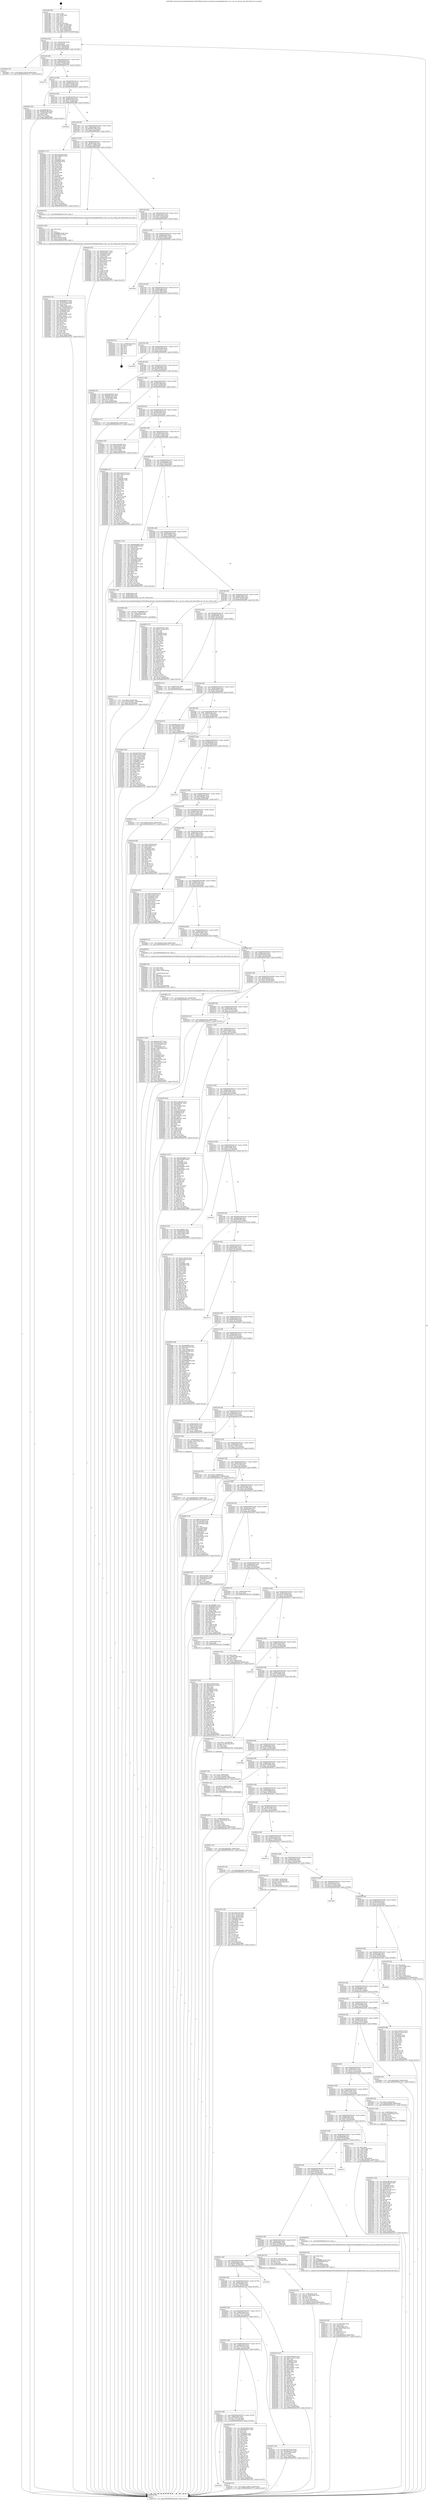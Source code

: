 digraph "0x401db0" {
  label = "0x401db0 (/mnt/c/Users/mathe/Desktop/tcc/POCII/binaries/extr_linuxdriversmediaplatformsh_veu.c_sh_veu_stream_init_Final-ollvm.out::main(0))"
  labelloc = "t"
  node[shape=record]

  Entry [label="",width=0.3,height=0.3,shape=circle,fillcolor=black,style=filled]
  "0x401de2" [label="{
     0x401de2 [32]\l
     | [instrs]\l
     &nbsp;&nbsp;0x401de2 \<+6\>: mov -0x94(%rbp),%eax\l
     &nbsp;&nbsp;0x401de8 \<+2\>: mov %eax,%ecx\l
     &nbsp;&nbsp;0x401dea \<+6\>: sub $0x8050fce1,%ecx\l
     &nbsp;&nbsp;0x401df0 \<+6\>: mov %eax,-0x98(%rbp)\l
     &nbsp;&nbsp;0x401df6 \<+6\>: mov %ecx,-0x9c(%rbp)\l
     &nbsp;&nbsp;0x401dfc \<+6\>: je 00000000004030b2 \<main+0x1302\>\l
  }"]
  "0x4030b2" [label="{
     0x4030b2 [15]\l
     | [instrs]\l
     &nbsp;&nbsp;0x4030b2 \<+10\>: movl $0x1b11953d,-0x94(%rbp)\l
     &nbsp;&nbsp;0x4030bc \<+5\>: jmp 00000000004037d7 \<main+0x1a27\>\l
  }"]
  "0x401e02" [label="{
     0x401e02 [28]\l
     | [instrs]\l
     &nbsp;&nbsp;0x401e02 \<+5\>: jmp 0000000000401e07 \<main+0x57\>\l
     &nbsp;&nbsp;0x401e07 \<+6\>: mov -0x98(%rbp),%eax\l
     &nbsp;&nbsp;0x401e0d \<+5\>: sub $0x81066239,%eax\l
     &nbsp;&nbsp;0x401e12 \<+6\>: mov %eax,-0xa0(%rbp)\l
     &nbsp;&nbsp;0x401e18 \<+6\>: je 0000000000403774 \<main+0x19c4\>\l
  }"]
  Exit [label="",width=0.3,height=0.3,shape=circle,fillcolor=black,style=filled,peripheries=2]
  "0x403774" [label="{
     0x403774\l
  }", style=dashed]
  "0x401e1e" [label="{
     0x401e1e [28]\l
     | [instrs]\l
     &nbsp;&nbsp;0x401e1e \<+5\>: jmp 0000000000401e23 \<main+0x73\>\l
     &nbsp;&nbsp;0x401e23 \<+6\>: mov -0x98(%rbp),%eax\l
     &nbsp;&nbsp;0x401e29 \<+5\>: sub $0x833c5a4d,%eax\l
     &nbsp;&nbsp;0x401e2e \<+6\>: mov %eax,-0xa4(%rbp)\l
     &nbsp;&nbsp;0x401e34 \<+6\>: je 00000000004026c3 \<main+0x913\>\l
  }"]
  "0x4033d1" [label="{
     0x4033d1 [145]\l
     | [instrs]\l
     &nbsp;&nbsp;0x4033d1 \<+5\>: mov $0xc110353f,%ecx\l
     &nbsp;&nbsp;0x4033d6 \<+5\>: mov $0xd954c919,%edx\l
     &nbsp;&nbsp;0x4033db \<+3\>: mov $0x1,%sil\l
     &nbsp;&nbsp;0x4033de \<+3\>: xor %r8d,%r8d\l
     &nbsp;&nbsp;0x4033e1 \<+8\>: mov 0x406064,%r9d\l
     &nbsp;&nbsp;0x4033e9 \<+8\>: mov 0x406068,%r10d\l
     &nbsp;&nbsp;0x4033f1 \<+4\>: sub $0x1,%r8d\l
     &nbsp;&nbsp;0x4033f5 \<+3\>: mov %r9d,%r11d\l
     &nbsp;&nbsp;0x4033f8 \<+3\>: add %r8d,%r11d\l
     &nbsp;&nbsp;0x4033fb \<+4\>: imul %r11d,%r9d\l
     &nbsp;&nbsp;0x4033ff \<+4\>: and $0x1,%r9d\l
     &nbsp;&nbsp;0x403403 \<+4\>: cmp $0x0,%r9d\l
     &nbsp;&nbsp;0x403407 \<+3\>: sete %bl\l
     &nbsp;&nbsp;0x40340a \<+4\>: cmp $0xa,%r10d\l
     &nbsp;&nbsp;0x40340e \<+4\>: setl %r14b\l
     &nbsp;&nbsp;0x403412 \<+3\>: mov %bl,%r15b\l
     &nbsp;&nbsp;0x403415 \<+4\>: xor $0xff,%r15b\l
     &nbsp;&nbsp;0x403419 \<+3\>: mov %r14b,%r12b\l
     &nbsp;&nbsp;0x40341c \<+4\>: xor $0xff,%r12b\l
     &nbsp;&nbsp;0x403420 \<+4\>: xor $0x1,%sil\l
     &nbsp;&nbsp;0x403424 \<+3\>: mov %r15b,%r13b\l
     &nbsp;&nbsp;0x403427 \<+4\>: and $0xff,%r13b\l
     &nbsp;&nbsp;0x40342b \<+3\>: and %sil,%bl\l
     &nbsp;&nbsp;0x40342e \<+3\>: mov %r12b,%al\l
     &nbsp;&nbsp;0x403431 \<+2\>: and $0xff,%al\l
     &nbsp;&nbsp;0x403433 \<+3\>: and %sil,%r14b\l
     &nbsp;&nbsp;0x403436 \<+3\>: or %bl,%r13b\l
     &nbsp;&nbsp;0x403439 \<+3\>: or %r14b,%al\l
     &nbsp;&nbsp;0x40343c \<+3\>: xor %al,%r13b\l
     &nbsp;&nbsp;0x40343f \<+3\>: or %r12b,%r15b\l
     &nbsp;&nbsp;0x403442 \<+4\>: xor $0xff,%r15b\l
     &nbsp;&nbsp;0x403446 \<+4\>: or $0x1,%sil\l
     &nbsp;&nbsp;0x40344a \<+3\>: and %sil,%r15b\l
     &nbsp;&nbsp;0x40344d \<+3\>: or %r15b,%r13b\l
     &nbsp;&nbsp;0x403450 \<+4\>: test $0x1,%r13b\l
     &nbsp;&nbsp;0x403454 \<+3\>: cmovne %edx,%ecx\l
     &nbsp;&nbsp;0x403457 \<+6\>: mov %ecx,-0x94(%rbp)\l
     &nbsp;&nbsp;0x40345d \<+5\>: jmp 00000000004037d7 \<main+0x1a27\>\l
  }"]
  "0x4026c3" [label="{
     0x4026c3 [30]\l
     | [instrs]\l
     &nbsp;&nbsp;0x4026c3 \<+5\>: mov $0x66f9bcff,%eax\l
     &nbsp;&nbsp;0x4026c8 \<+5\>: mov $0x8de47d8e,%ecx\l
     &nbsp;&nbsp;0x4026cd \<+3\>: mov -0x30(%rbp),%edx\l
     &nbsp;&nbsp;0x4026d0 \<+3\>: cmp $0x0,%edx\l
     &nbsp;&nbsp;0x4026d3 \<+3\>: cmove %ecx,%eax\l
     &nbsp;&nbsp;0x4026d6 \<+6\>: mov %eax,-0x94(%rbp)\l
     &nbsp;&nbsp;0x4026dc \<+5\>: jmp 00000000004037d7 \<main+0x1a27\>\l
  }"]
  "0x401e3a" [label="{
     0x401e3a [28]\l
     | [instrs]\l
     &nbsp;&nbsp;0x401e3a \<+5\>: jmp 0000000000401e3f \<main+0x8f\>\l
     &nbsp;&nbsp;0x401e3f \<+6\>: mov -0x98(%rbp),%eax\l
     &nbsp;&nbsp;0x401e45 \<+5\>: sub $0x87522a29,%eax\l
     &nbsp;&nbsp;0x401e4a \<+6\>: mov %eax,-0xa8(%rbp)\l
     &nbsp;&nbsp;0x401e50 \<+6\>: je 00000000004036ba \<main+0x190a\>\l
  }"]
  "0x4033c5" [label="{
     0x4033c5 [12]\l
     | [instrs]\l
     &nbsp;&nbsp;0x4033c5 \<+4\>: mov -0x80(%rbp),%rax\l
     &nbsp;&nbsp;0x4033c9 \<+3\>: mov %rax,%rdi\l
     &nbsp;&nbsp;0x4033cc \<+5\>: call 0000000000401030 \<free@plt\>\l
     | [calls]\l
     &nbsp;&nbsp;0x401030 \{1\} (unknown)\l
  }"]
  "0x4036ba" [label="{
     0x4036ba\l
  }", style=dashed]
  "0x401e56" [label="{
     0x401e56 [28]\l
     | [instrs]\l
     &nbsp;&nbsp;0x401e56 \<+5\>: jmp 0000000000401e5b \<main+0xab\>\l
     &nbsp;&nbsp;0x401e5b \<+6\>: mov -0x98(%rbp),%eax\l
     &nbsp;&nbsp;0x401e61 \<+5\>: sub $0x8de47d8e,%eax\l
     &nbsp;&nbsp;0x401e66 \<+6\>: mov %eax,-0xac(%rbp)\l
     &nbsp;&nbsp;0x401e6c \<+6\>: je 00000000004026e1 \<main+0x931\>\l
  }"]
  "0x403291" [label="{
     0x403291 [153]\l
     | [instrs]\l
     &nbsp;&nbsp;0x403291 \<+5\>: mov $0x81066239,%edx\l
     &nbsp;&nbsp;0x403296 \<+5\>: mov $0xe5e6bee6,%esi\l
     &nbsp;&nbsp;0x40329b \<+3\>: mov $0x1,%r8b\l
     &nbsp;&nbsp;0x40329e \<+8\>: mov 0x406064,%r9d\l
     &nbsp;&nbsp;0x4032a6 \<+8\>: mov 0x406068,%r10d\l
     &nbsp;&nbsp;0x4032ae \<+3\>: mov %r9d,%r11d\l
     &nbsp;&nbsp;0x4032b1 \<+7\>: add $0xb479c3d,%r11d\l
     &nbsp;&nbsp;0x4032b8 \<+4\>: sub $0x1,%r11d\l
     &nbsp;&nbsp;0x4032bc \<+7\>: sub $0xb479c3d,%r11d\l
     &nbsp;&nbsp;0x4032c3 \<+4\>: imul %r11d,%r9d\l
     &nbsp;&nbsp;0x4032c7 \<+4\>: and $0x1,%r9d\l
     &nbsp;&nbsp;0x4032cb \<+4\>: cmp $0x0,%r9d\l
     &nbsp;&nbsp;0x4032cf \<+3\>: sete %bl\l
     &nbsp;&nbsp;0x4032d2 \<+4\>: cmp $0xa,%r10d\l
     &nbsp;&nbsp;0x4032d6 \<+4\>: setl %r14b\l
     &nbsp;&nbsp;0x4032da \<+3\>: mov %bl,%r15b\l
     &nbsp;&nbsp;0x4032dd \<+4\>: xor $0xff,%r15b\l
     &nbsp;&nbsp;0x4032e1 \<+3\>: mov %r14b,%r12b\l
     &nbsp;&nbsp;0x4032e4 \<+4\>: xor $0xff,%r12b\l
     &nbsp;&nbsp;0x4032e8 \<+4\>: xor $0x1,%r8b\l
     &nbsp;&nbsp;0x4032ec \<+3\>: mov %r15b,%r13b\l
     &nbsp;&nbsp;0x4032ef \<+4\>: and $0xff,%r13b\l
     &nbsp;&nbsp;0x4032f3 \<+3\>: and %r8b,%bl\l
     &nbsp;&nbsp;0x4032f6 \<+3\>: mov %r12b,%al\l
     &nbsp;&nbsp;0x4032f9 \<+2\>: and $0xff,%al\l
     &nbsp;&nbsp;0x4032fb \<+3\>: and %r8b,%r14b\l
     &nbsp;&nbsp;0x4032fe \<+3\>: or %bl,%r13b\l
     &nbsp;&nbsp;0x403301 \<+3\>: or %r14b,%al\l
     &nbsp;&nbsp;0x403304 \<+3\>: xor %al,%r13b\l
     &nbsp;&nbsp;0x403307 \<+3\>: or %r12b,%r15b\l
     &nbsp;&nbsp;0x40330a \<+4\>: xor $0xff,%r15b\l
     &nbsp;&nbsp;0x40330e \<+4\>: or $0x1,%r8b\l
     &nbsp;&nbsp;0x403312 \<+3\>: and %r8b,%r15b\l
     &nbsp;&nbsp;0x403315 \<+3\>: or %r15b,%r13b\l
     &nbsp;&nbsp;0x403318 \<+4\>: test $0x1,%r13b\l
     &nbsp;&nbsp;0x40331c \<+3\>: cmovne %esi,%edx\l
     &nbsp;&nbsp;0x40331f \<+6\>: mov %edx,-0x94(%rbp)\l
     &nbsp;&nbsp;0x403325 \<+5\>: jmp 00000000004037d7 \<main+0x1a27\>\l
  }"]
  "0x4026e1" [label="{
     0x4026e1 [137]\l
     | [instrs]\l
     &nbsp;&nbsp;0x4026e1 \<+5\>: mov $0x7eaea0cd,%eax\l
     &nbsp;&nbsp;0x4026e6 \<+5\>: mov $0x35de2f18,%ecx\l
     &nbsp;&nbsp;0x4026eb \<+2\>: mov $0x1,%dl\l
     &nbsp;&nbsp;0x4026ed \<+2\>: xor %esi,%esi\l
     &nbsp;&nbsp;0x4026ef \<+7\>: mov 0x406064,%edi\l
     &nbsp;&nbsp;0x4026f6 \<+8\>: mov 0x406068,%r8d\l
     &nbsp;&nbsp;0x4026fe \<+3\>: sub $0x1,%esi\l
     &nbsp;&nbsp;0x402701 \<+3\>: mov %edi,%r9d\l
     &nbsp;&nbsp;0x402704 \<+3\>: add %esi,%r9d\l
     &nbsp;&nbsp;0x402707 \<+4\>: imul %r9d,%edi\l
     &nbsp;&nbsp;0x40270b \<+3\>: and $0x1,%edi\l
     &nbsp;&nbsp;0x40270e \<+3\>: cmp $0x0,%edi\l
     &nbsp;&nbsp;0x402711 \<+4\>: sete %r10b\l
     &nbsp;&nbsp;0x402715 \<+4\>: cmp $0xa,%r8d\l
     &nbsp;&nbsp;0x402719 \<+4\>: setl %r11b\l
     &nbsp;&nbsp;0x40271d \<+3\>: mov %r10b,%bl\l
     &nbsp;&nbsp;0x402720 \<+3\>: xor $0xff,%bl\l
     &nbsp;&nbsp;0x402723 \<+3\>: mov %r11b,%r14b\l
     &nbsp;&nbsp;0x402726 \<+4\>: xor $0xff,%r14b\l
     &nbsp;&nbsp;0x40272a \<+3\>: xor $0x0,%dl\l
     &nbsp;&nbsp;0x40272d \<+3\>: mov %bl,%r15b\l
     &nbsp;&nbsp;0x402730 \<+4\>: and $0x0,%r15b\l
     &nbsp;&nbsp;0x402734 \<+3\>: and %dl,%r10b\l
     &nbsp;&nbsp;0x402737 \<+3\>: mov %r14b,%r12b\l
     &nbsp;&nbsp;0x40273a \<+4\>: and $0x0,%r12b\l
     &nbsp;&nbsp;0x40273e \<+3\>: and %dl,%r11b\l
     &nbsp;&nbsp;0x402741 \<+3\>: or %r10b,%r15b\l
     &nbsp;&nbsp;0x402744 \<+3\>: or %r11b,%r12b\l
     &nbsp;&nbsp;0x402747 \<+3\>: xor %r12b,%r15b\l
     &nbsp;&nbsp;0x40274a \<+3\>: or %r14b,%bl\l
     &nbsp;&nbsp;0x40274d \<+3\>: xor $0xff,%bl\l
     &nbsp;&nbsp;0x402750 \<+3\>: or $0x0,%dl\l
     &nbsp;&nbsp;0x402753 \<+2\>: and %dl,%bl\l
     &nbsp;&nbsp;0x402755 \<+3\>: or %bl,%r15b\l
     &nbsp;&nbsp;0x402758 \<+4\>: test $0x1,%r15b\l
     &nbsp;&nbsp;0x40275c \<+3\>: cmovne %ecx,%eax\l
     &nbsp;&nbsp;0x40275f \<+6\>: mov %eax,-0x94(%rbp)\l
     &nbsp;&nbsp;0x402765 \<+5\>: jmp 00000000004037d7 \<main+0x1a27\>\l
  }"]
  "0x401e72" [label="{
     0x401e72 [28]\l
     | [instrs]\l
     &nbsp;&nbsp;0x401e72 \<+5\>: jmp 0000000000401e77 \<main+0xc7\>\l
     &nbsp;&nbsp;0x401e77 \<+6\>: mov -0x98(%rbp),%eax\l
     &nbsp;&nbsp;0x401e7d \<+5\>: sub $0x9111adeb,%eax\l
     &nbsp;&nbsp;0x401e82 \<+6\>: mov %eax,-0xb0(%rbp)\l
     &nbsp;&nbsp;0x401e88 \<+6\>: je 000000000040300e \<main+0x125e\>\l
  }"]
  "0x40316d" [label="{
     0x40316d [15]\l
     | [instrs]\l
     &nbsp;&nbsp;0x40316d \<+10\>: movl $0x5f52c9f7,-0x94(%rbp)\l
     &nbsp;&nbsp;0x403177 \<+5\>: jmp 00000000004037d7 \<main+0x1a27\>\l
  }"]
  "0x40300e" [label="{
     0x40300e [5]\l
     | [instrs]\l
     &nbsp;&nbsp;0x40300e \<+5\>: call 0000000000401160 \<next_i\>\l
     | [calls]\l
     &nbsp;&nbsp;0x401160 \{1\} (/mnt/c/Users/mathe/Desktop/tcc/POCII/binaries/extr_linuxdriversmediaplatformsh_veu.c_sh_veu_stream_init_Final-ollvm.out::next_i)\l
  }"]
  "0x401e8e" [label="{
     0x401e8e [28]\l
     | [instrs]\l
     &nbsp;&nbsp;0x401e8e \<+5\>: jmp 0000000000401e93 \<main+0xe3\>\l
     &nbsp;&nbsp;0x401e93 \<+6\>: mov -0x98(%rbp),%eax\l
     &nbsp;&nbsp;0x401e99 \<+5\>: sub $0x9147e23a,%eax\l
     &nbsp;&nbsp;0x401e9e \<+6\>: mov %eax,-0xb4(%rbp)\l
     &nbsp;&nbsp;0x401ea4 \<+6\>: je 000000000040287e \<main+0xace\>\l
  }"]
  "0x403110" [label="{
     0x403110 [31]\l
     | [instrs]\l
     &nbsp;&nbsp;0x403110 \<+10\>: movl $0x0,-0x8c(%rbp)\l
     &nbsp;&nbsp;0x40311a \<+10\>: movl $0xef21b691,-0x94(%rbp)\l
     &nbsp;&nbsp;0x403124 \<+6\>: mov %eax,-0x1c0(%rbp)\l
     &nbsp;&nbsp;0x40312a \<+5\>: jmp 00000000004037d7 \<main+0x1a27\>\l
  }"]
  "0x40287e" [label="{
     0x40287e [91]\l
     | [instrs]\l
     &nbsp;&nbsp;0x40287e \<+5\>: mov $0xa441de77,%eax\l
     &nbsp;&nbsp;0x402883 \<+5\>: mov $0xd75c8f51,%ecx\l
     &nbsp;&nbsp;0x402888 \<+7\>: mov 0x406064,%edx\l
     &nbsp;&nbsp;0x40288f \<+7\>: mov 0x406068,%esi\l
     &nbsp;&nbsp;0x402896 \<+2\>: mov %edx,%edi\l
     &nbsp;&nbsp;0x402898 \<+6\>: add $0xa460ca8,%edi\l
     &nbsp;&nbsp;0x40289e \<+3\>: sub $0x1,%edi\l
     &nbsp;&nbsp;0x4028a1 \<+6\>: sub $0xa460ca8,%edi\l
     &nbsp;&nbsp;0x4028a7 \<+3\>: imul %edi,%edx\l
     &nbsp;&nbsp;0x4028aa \<+3\>: and $0x1,%edx\l
     &nbsp;&nbsp;0x4028ad \<+3\>: cmp $0x0,%edx\l
     &nbsp;&nbsp;0x4028b0 \<+4\>: sete %r8b\l
     &nbsp;&nbsp;0x4028b4 \<+3\>: cmp $0xa,%esi\l
     &nbsp;&nbsp;0x4028b7 \<+4\>: setl %r9b\l
     &nbsp;&nbsp;0x4028bb \<+3\>: mov %r8b,%r10b\l
     &nbsp;&nbsp;0x4028be \<+3\>: and %r9b,%r10b\l
     &nbsp;&nbsp;0x4028c1 \<+3\>: xor %r9b,%r8b\l
     &nbsp;&nbsp;0x4028c4 \<+3\>: or %r8b,%r10b\l
     &nbsp;&nbsp;0x4028c7 \<+4\>: test $0x1,%r10b\l
     &nbsp;&nbsp;0x4028cb \<+3\>: cmovne %ecx,%eax\l
     &nbsp;&nbsp;0x4028ce \<+6\>: mov %eax,-0x94(%rbp)\l
     &nbsp;&nbsp;0x4028d4 \<+5\>: jmp 00000000004037d7 \<main+0x1a27\>\l
  }"]
  "0x401eaa" [label="{
     0x401eaa [28]\l
     | [instrs]\l
     &nbsp;&nbsp;0x401eaa \<+5\>: jmp 0000000000401eaf \<main+0xff\>\l
     &nbsp;&nbsp;0x401eaf \<+6\>: mov -0x98(%rbp),%eax\l
     &nbsp;&nbsp;0x401eb5 \<+5\>: sub $0x985a81b7,%eax\l
     &nbsp;&nbsp;0x401eba \<+6\>: mov %eax,-0xb8(%rbp)\l
     &nbsp;&nbsp;0x401ec0 \<+6\>: je 000000000040259a \<main+0x7ea\>\l
  }"]
  "0x4030f3" [label="{
     0x4030f3 [29]\l
     | [instrs]\l
     &nbsp;&nbsp;0x4030f3 \<+10\>: movabs $0x4040b6,%rdi\l
     &nbsp;&nbsp;0x4030fd \<+6\>: mov %eax,-0x88(%rbp)\l
     &nbsp;&nbsp;0x403103 \<+6\>: mov -0x88(%rbp),%esi\l
     &nbsp;&nbsp;0x403109 \<+2\>: mov $0x0,%al\l
     &nbsp;&nbsp;0x40310b \<+5\>: call 0000000000401040 \<printf@plt\>\l
     | [calls]\l
     &nbsp;&nbsp;0x401040 \{1\} (unknown)\l
  }"]
  "0x40259a" [label="{
     0x40259a\l
  }", style=dashed]
  "0x401ec6" [label="{
     0x401ec6 [28]\l
     | [instrs]\l
     &nbsp;&nbsp;0x401ec6 \<+5\>: jmp 0000000000401ecb \<main+0x11b\>\l
     &nbsp;&nbsp;0x401ecb \<+6\>: mov -0x98(%rbp),%eax\l
     &nbsp;&nbsp;0x401ed1 \<+5\>: sub $0x99ccf8f8,%eax\l
     &nbsp;&nbsp;0x401ed6 \<+6\>: mov %eax,-0xbc(%rbp)\l
     &nbsp;&nbsp;0x401edc \<+6\>: je 00000000004035c6 \<main+0x1816\>\l
  }"]
  "0x40303b" [label="{
     0x40303b [119]\l
     | [instrs]\l
     &nbsp;&nbsp;0x40303b \<+5\>: mov $0xfaa9c83a,%ecx\l
     &nbsp;&nbsp;0x403040 \<+5\>: mov $0x8050fce1,%edx\l
     &nbsp;&nbsp;0x403045 \<+6\>: mov -0x1bc(%rbp),%esi\l
     &nbsp;&nbsp;0x40304b \<+3\>: imul %eax,%esi\l
     &nbsp;&nbsp;0x40304e \<+4\>: mov -0x80(%rbp),%rdi\l
     &nbsp;&nbsp;0x403052 \<+7\>: movslq -0x84(%rbp),%r8\l
     &nbsp;&nbsp;0x403059 \<+4\>: mov %esi,(%rdi,%r8,4)\l
     &nbsp;&nbsp;0x40305d \<+7\>: mov 0x406064,%eax\l
     &nbsp;&nbsp;0x403064 \<+7\>: mov 0x406068,%esi\l
     &nbsp;&nbsp;0x40306b \<+3\>: mov %eax,%r9d\l
     &nbsp;&nbsp;0x40306e \<+7\>: sub $0x667fe3f9,%r9d\l
     &nbsp;&nbsp;0x403075 \<+4\>: sub $0x1,%r9d\l
     &nbsp;&nbsp;0x403079 \<+7\>: add $0x667fe3f9,%r9d\l
     &nbsp;&nbsp;0x403080 \<+4\>: imul %r9d,%eax\l
     &nbsp;&nbsp;0x403084 \<+3\>: and $0x1,%eax\l
     &nbsp;&nbsp;0x403087 \<+3\>: cmp $0x0,%eax\l
     &nbsp;&nbsp;0x40308a \<+4\>: sete %r10b\l
     &nbsp;&nbsp;0x40308e \<+3\>: cmp $0xa,%esi\l
     &nbsp;&nbsp;0x403091 \<+4\>: setl %r11b\l
     &nbsp;&nbsp;0x403095 \<+3\>: mov %r10b,%bl\l
     &nbsp;&nbsp;0x403098 \<+3\>: and %r11b,%bl\l
     &nbsp;&nbsp;0x40309b \<+3\>: xor %r11b,%r10b\l
     &nbsp;&nbsp;0x40309e \<+3\>: or %r10b,%bl\l
     &nbsp;&nbsp;0x4030a1 \<+3\>: test $0x1,%bl\l
     &nbsp;&nbsp;0x4030a4 \<+3\>: cmovne %edx,%ecx\l
     &nbsp;&nbsp;0x4030a7 \<+6\>: mov %ecx,-0x94(%rbp)\l
     &nbsp;&nbsp;0x4030ad \<+5\>: jmp 00000000004037d7 \<main+0x1a27\>\l
  }"]
  "0x4035c6" [label="{
     0x4035c6 [21]\l
     | [instrs]\l
     &nbsp;&nbsp;0x4035c6 \<+3\>: mov -0x38(%rbp),%eax\l
     &nbsp;&nbsp;0x4035c9 \<+7\>: add $0x1a8,%rsp\l
     &nbsp;&nbsp;0x4035d0 \<+1\>: pop %rbx\l
     &nbsp;&nbsp;0x4035d1 \<+2\>: pop %r12\l
     &nbsp;&nbsp;0x4035d3 \<+2\>: pop %r13\l
     &nbsp;&nbsp;0x4035d5 \<+2\>: pop %r14\l
     &nbsp;&nbsp;0x4035d7 \<+2\>: pop %r15\l
     &nbsp;&nbsp;0x4035d9 \<+1\>: pop %rbp\l
     &nbsp;&nbsp;0x4035da \<+1\>: ret\l
  }"]
  "0x401ee2" [label="{
     0x401ee2 [28]\l
     | [instrs]\l
     &nbsp;&nbsp;0x401ee2 \<+5\>: jmp 0000000000401ee7 \<main+0x137\>\l
     &nbsp;&nbsp;0x401ee7 \<+6\>: mov -0x98(%rbp),%eax\l
     &nbsp;&nbsp;0x401eed \<+5\>: sub $0xa441de77,%eax\l
     &nbsp;&nbsp;0x401ef2 \<+6\>: mov %eax,-0xc0(%rbp)\l
     &nbsp;&nbsp;0x401ef8 \<+6\>: je 0000000000403632 \<main+0x1882\>\l
  }"]
  "0x403013" [label="{
     0x403013 [40]\l
     | [instrs]\l
     &nbsp;&nbsp;0x403013 \<+5\>: mov $0x2,%ecx\l
     &nbsp;&nbsp;0x403018 \<+1\>: cltd\l
     &nbsp;&nbsp;0x403019 \<+2\>: idiv %ecx\l
     &nbsp;&nbsp;0x40301b \<+6\>: imul $0xfffffffe,%edx,%ecx\l
     &nbsp;&nbsp;0x403021 \<+6\>: sub $0x95a6a2e3,%ecx\l
     &nbsp;&nbsp;0x403027 \<+3\>: add $0x1,%ecx\l
     &nbsp;&nbsp;0x40302a \<+6\>: add $0x95a6a2e3,%ecx\l
     &nbsp;&nbsp;0x403030 \<+6\>: mov %ecx,-0x1bc(%rbp)\l
     &nbsp;&nbsp;0x403036 \<+5\>: call 0000000000401160 \<next_i\>\l
     | [calls]\l
     &nbsp;&nbsp;0x401160 \{1\} (/mnt/c/Users/mathe/Desktop/tcc/POCII/binaries/extr_linuxdriversmediaplatformsh_veu.c_sh_veu_stream_init_Final-ollvm.out::next_i)\l
  }"]
  "0x403632" [label="{
     0x403632\l
  }", style=dashed]
  "0x401efe" [label="{
     0x401efe [28]\l
     | [instrs]\l
     &nbsp;&nbsp;0x401efe \<+5\>: jmp 0000000000401f03 \<main+0x153\>\l
     &nbsp;&nbsp;0x401f03 \<+6\>: mov -0x98(%rbp),%eax\l
     &nbsp;&nbsp;0x401f09 \<+5\>: sub $0xa465539a,%eax\l
     &nbsp;&nbsp;0x401f0e \<+6\>: mov %eax,-0xc4(%rbp)\l
     &nbsp;&nbsp;0x401f14 \<+6\>: je 0000000000402f64 \<main+0x11b4\>\l
  }"]
  "0x402f47" [label="{
     0x402f47 [29]\l
     | [instrs]\l
     &nbsp;&nbsp;0x402f47 \<+4\>: mov %rax,-0x80(%rbp)\l
     &nbsp;&nbsp;0x402f4b \<+10\>: movl $0x0,-0x84(%rbp)\l
     &nbsp;&nbsp;0x402f55 \<+10\>: movl $0xa465539a,-0x94(%rbp)\l
     &nbsp;&nbsp;0x402f5f \<+5\>: jmp 00000000004037d7 \<main+0x1a27\>\l
  }"]
  "0x402f64" [label="{
     0x402f64 [33]\l
     | [instrs]\l
     &nbsp;&nbsp;0x402f64 \<+5\>: mov $0xb2293827,%eax\l
     &nbsp;&nbsp;0x402f69 \<+5\>: mov $0xb6841b65,%ecx\l
     &nbsp;&nbsp;0x402f6e \<+6\>: mov -0x84(%rbp),%edx\l
     &nbsp;&nbsp;0x402f74 \<+3\>: cmp -0x78(%rbp),%edx\l
     &nbsp;&nbsp;0x402f77 \<+3\>: cmovl %ecx,%eax\l
     &nbsp;&nbsp;0x402f7a \<+6\>: mov %eax,-0x94(%rbp)\l
     &nbsp;&nbsp;0x402f80 \<+5\>: jmp 00000000004037d7 \<main+0x1a27\>\l
  }"]
  "0x401f1a" [label="{
     0x401f1a [28]\l
     | [instrs]\l
     &nbsp;&nbsp;0x401f1a \<+5\>: jmp 0000000000401f1f \<main+0x16f\>\l
     &nbsp;&nbsp;0x401f1f \<+6\>: mov -0x98(%rbp),%eax\l
     &nbsp;&nbsp;0x401f25 \<+5\>: sub $0xa64c33b9,%eax\l
     &nbsp;&nbsp;0x401f2a \<+6\>: mov %eax,-0xc8(%rbp)\l
     &nbsp;&nbsp;0x401f30 \<+6\>: je 0000000000402a9c \<main+0xcec\>\l
  }"]
  "0x402556" [label="{
     0x402556\l
  }", style=dashed]
  "0x402a9c" [label="{
     0x402a9c [15]\l
     | [instrs]\l
     &nbsp;&nbsp;0x402a9c \<+10\>: movl $0xfcb9164a,-0x94(%rbp)\l
     &nbsp;&nbsp;0x402aa6 \<+5\>: jmp 00000000004037d7 \<main+0x1a27\>\l
  }"]
  "0x401f36" [label="{
     0x401f36 [28]\l
     | [instrs]\l
     &nbsp;&nbsp;0x401f36 \<+5\>: jmp 0000000000401f3b \<main+0x18b\>\l
     &nbsp;&nbsp;0x401f3b \<+6\>: mov -0x98(%rbp),%eax\l
     &nbsp;&nbsp;0x401f41 \<+5\>: sub $0xa98c8483,%eax\l
     &nbsp;&nbsp;0x401f46 \<+6\>: mov %eax,-0xcc(%rbp)\l
     &nbsp;&nbsp;0x401f4c \<+6\>: je 0000000000402803 \<main+0xa53\>\l
  }"]
  "0x402e0f" [label="{
     0x402e0f [15]\l
     | [instrs]\l
     &nbsp;&nbsp;0x402e0f \<+10\>: movl $0xec13d853,-0x94(%rbp)\l
     &nbsp;&nbsp;0x402e19 \<+5\>: jmp 00000000004037d7 \<main+0x1a27\>\l
  }"]
  "0x402803" [label="{
     0x402803 [30]\l
     | [instrs]\l
     &nbsp;&nbsp;0x402803 \<+5\>: mov $0x22c6add0,%eax\l
     &nbsp;&nbsp;0x402808 \<+5\>: mov $0x2576ad7b,%ecx\l
     &nbsp;&nbsp;0x40280d \<+3\>: mov -0x64(%rbp),%edx\l
     &nbsp;&nbsp;0x402810 \<+3\>: cmp -0x54(%rbp),%edx\l
     &nbsp;&nbsp;0x402813 \<+3\>: cmovl %ecx,%eax\l
     &nbsp;&nbsp;0x402816 \<+6\>: mov %eax,-0x94(%rbp)\l
     &nbsp;&nbsp;0x40281c \<+5\>: jmp 00000000004037d7 \<main+0x1a27\>\l
  }"]
  "0x401f52" [label="{
     0x401f52 [28]\l
     | [instrs]\l
     &nbsp;&nbsp;0x401f52 \<+5\>: jmp 0000000000401f57 \<main+0x1a7\>\l
     &nbsp;&nbsp;0x401f57 \<+6\>: mov -0x98(%rbp),%eax\l
     &nbsp;&nbsp;0x401f5d \<+5\>: sub $0xae273245,%eax\l
     &nbsp;&nbsp;0x401f62 \<+6\>: mov %eax,-0xd0(%rbp)\l
     &nbsp;&nbsp;0x401f68 \<+6\>: je 0000000000402d86 \<main+0xfd6\>\l
  }"]
  "0x402c03" [label="{
     0x402c03 [45]\l
     | [instrs]\l
     &nbsp;&nbsp;0x402c03 \<+6\>: mov -0x1b8(%rbp),%ecx\l
     &nbsp;&nbsp;0x402c09 \<+3\>: imul %eax,%ecx\l
     &nbsp;&nbsp;0x402c0c \<+4\>: mov -0x60(%rbp),%rsi\l
     &nbsp;&nbsp;0x402c10 \<+4\>: movslq -0x64(%rbp),%rdi\l
     &nbsp;&nbsp;0x402c14 \<+4\>: shl $0x4,%rdi\l
     &nbsp;&nbsp;0x402c18 \<+3\>: add %rdi,%rsi\l
     &nbsp;&nbsp;0x402c1b \<+4\>: mov 0x8(%rsi),%rsi\l
     &nbsp;&nbsp;0x402c1f \<+2\>: mov %ecx,(%rsi)\l
     &nbsp;&nbsp;0x402c21 \<+10\>: movl $0xf49fdc48,-0x94(%rbp)\l
     &nbsp;&nbsp;0x402c2b \<+5\>: jmp 00000000004037d7 \<main+0x1a27\>\l
  }"]
  "0x402d86" [label="{
     0x402d86 [137]\l
     | [instrs]\l
     &nbsp;&nbsp;0x402d86 \<+5\>: mov $0x3a324725,%eax\l
     &nbsp;&nbsp;0x402d8b \<+5\>: mov $0x77081e23,%ecx\l
     &nbsp;&nbsp;0x402d90 \<+2\>: mov $0x1,%dl\l
     &nbsp;&nbsp;0x402d92 \<+2\>: xor %esi,%esi\l
     &nbsp;&nbsp;0x402d94 \<+7\>: mov 0x406064,%edi\l
     &nbsp;&nbsp;0x402d9b \<+8\>: mov 0x406068,%r8d\l
     &nbsp;&nbsp;0x402da3 \<+3\>: sub $0x1,%esi\l
     &nbsp;&nbsp;0x402da6 \<+3\>: mov %edi,%r9d\l
     &nbsp;&nbsp;0x402da9 \<+3\>: add %esi,%r9d\l
     &nbsp;&nbsp;0x402dac \<+4\>: imul %r9d,%edi\l
     &nbsp;&nbsp;0x402db0 \<+3\>: and $0x1,%edi\l
     &nbsp;&nbsp;0x402db3 \<+3\>: cmp $0x0,%edi\l
     &nbsp;&nbsp;0x402db6 \<+4\>: sete %r10b\l
     &nbsp;&nbsp;0x402dba \<+4\>: cmp $0xa,%r8d\l
     &nbsp;&nbsp;0x402dbe \<+4\>: setl %r11b\l
     &nbsp;&nbsp;0x402dc2 \<+3\>: mov %r10b,%bl\l
     &nbsp;&nbsp;0x402dc5 \<+3\>: xor $0xff,%bl\l
     &nbsp;&nbsp;0x402dc8 \<+3\>: mov %r11b,%r14b\l
     &nbsp;&nbsp;0x402dcb \<+4\>: xor $0xff,%r14b\l
     &nbsp;&nbsp;0x402dcf \<+3\>: xor $0x1,%dl\l
     &nbsp;&nbsp;0x402dd2 \<+3\>: mov %bl,%r15b\l
     &nbsp;&nbsp;0x402dd5 \<+4\>: and $0xff,%r15b\l
     &nbsp;&nbsp;0x402dd9 \<+3\>: and %dl,%r10b\l
     &nbsp;&nbsp;0x402ddc \<+3\>: mov %r14b,%r12b\l
     &nbsp;&nbsp;0x402ddf \<+4\>: and $0xff,%r12b\l
     &nbsp;&nbsp;0x402de3 \<+3\>: and %dl,%r11b\l
     &nbsp;&nbsp;0x402de6 \<+3\>: or %r10b,%r15b\l
     &nbsp;&nbsp;0x402de9 \<+3\>: or %r11b,%r12b\l
     &nbsp;&nbsp;0x402dec \<+3\>: xor %r12b,%r15b\l
     &nbsp;&nbsp;0x402def \<+3\>: or %r14b,%bl\l
     &nbsp;&nbsp;0x402df2 \<+3\>: xor $0xff,%bl\l
     &nbsp;&nbsp;0x402df5 \<+3\>: or $0x1,%dl\l
     &nbsp;&nbsp;0x402df8 \<+2\>: and %dl,%bl\l
     &nbsp;&nbsp;0x402dfa \<+3\>: or %bl,%r15b\l
     &nbsp;&nbsp;0x402dfd \<+4\>: test $0x1,%r15b\l
     &nbsp;&nbsp;0x402e01 \<+3\>: cmovne %ecx,%eax\l
     &nbsp;&nbsp;0x402e04 \<+6\>: mov %eax,-0x94(%rbp)\l
     &nbsp;&nbsp;0x402e0a \<+5\>: jmp 00000000004037d7 \<main+0x1a27\>\l
  }"]
  "0x401f6e" [label="{
     0x401f6e [28]\l
     | [instrs]\l
     &nbsp;&nbsp;0x401f6e \<+5\>: jmp 0000000000401f73 \<main+0x1c3\>\l
     &nbsp;&nbsp;0x401f73 \<+6\>: mov -0x98(%rbp),%eax\l
     &nbsp;&nbsp;0x401f79 \<+5\>: sub $0xae589d7f,%eax\l
     &nbsp;&nbsp;0x401f7e \<+6\>: mov %eax,-0xd4(%rbp)\l
     &nbsp;&nbsp;0x401f84 \<+6\>: je 0000000000402eb1 \<main+0x1101\>\l
  }"]
  "0x402bdb" [label="{
     0x402bdb [40]\l
     | [instrs]\l
     &nbsp;&nbsp;0x402bdb \<+5\>: mov $0x2,%ecx\l
     &nbsp;&nbsp;0x402be0 \<+1\>: cltd\l
     &nbsp;&nbsp;0x402be1 \<+2\>: idiv %ecx\l
     &nbsp;&nbsp;0x402be3 \<+6\>: imul $0xfffffffe,%edx,%ecx\l
     &nbsp;&nbsp;0x402be9 \<+6\>: add $0x6056af46,%ecx\l
     &nbsp;&nbsp;0x402bef \<+3\>: add $0x1,%ecx\l
     &nbsp;&nbsp;0x402bf2 \<+6\>: sub $0x6056af46,%ecx\l
     &nbsp;&nbsp;0x402bf8 \<+6\>: mov %ecx,-0x1b8(%rbp)\l
     &nbsp;&nbsp;0x402bfe \<+5\>: call 0000000000401160 \<next_i\>\l
     | [calls]\l
     &nbsp;&nbsp;0x401160 \{1\} (/mnt/c/Users/mathe/Desktop/tcc/POCII/binaries/extr_linuxdriversmediaplatformsh_veu.c_sh_veu_stream_init_Final-ollvm.out::next_i)\l
  }"]
  "0x402eb1" [label="{
     0x402eb1 [112]\l
     | [instrs]\l
     &nbsp;&nbsp;0x402eb1 \<+5\>: mov $0x6db34885,%eax\l
     &nbsp;&nbsp;0x402eb6 \<+5\>: mov $0x33056bf9,%ecx\l
     &nbsp;&nbsp;0x402ebb \<+2\>: xor %edx,%edx\l
     &nbsp;&nbsp;0x402ebd \<+3\>: mov -0x64(%rbp),%esi\l
     &nbsp;&nbsp;0x402ec0 \<+2\>: mov %edx,%edi\l
     &nbsp;&nbsp;0x402ec2 \<+2\>: sub %esi,%edi\l
     &nbsp;&nbsp;0x402ec4 \<+2\>: mov %edx,%esi\l
     &nbsp;&nbsp;0x402ec6 \<+3\>: sub $0x1,%esi\l
     &nbsp;&nbsp;0x402ec9 \<+2\>: add %esi,%edi\l
     &nbsp;&nbsp;0x402ecb \<+2\>: sub %edi,%edx\l
     &nbsp;&nbsp;0x402ecd \<+3\>: mov %edx,-0x64(%rbp)\l
     &nbsp;&nbsp;0x402ed0 \<+7\>: mov 0x406064,%edx\l
     &nbsp;&nbsp;0x402ed7 \<+7\>: mov 0x406068,%esi\l
     &nbsp;&nbsp;0x402ede \<+2\>: mov %edx,%edi\l
     &nbsp;&nbsp;0x402ee0 \<+6\>: add $0x5e013b74,%edi\l
     &nbsp;&nbsp;0x402ee6 \<+3\>: sub $0x1,%edi\l
     &nbsp;&nbsp;0x402ee9 \<+6\>: sub $0x5e013b74,%edi\l
     &nbsp;&nbsp;0x402eef \<+3\>: imul %edi,%edx\l
     &nbsp;&nbsp;0x402ef2 \<+3\>: and $0x1,%edx\l
     &nbsp;&nbsp;0x402ef5 \<+3\>: cmp $0x0,%edx\l
     &nbsp;&nbsp;0x402ef8 \<+4\>: sete %r8b\l
     &nbsp;&nbsp;0x402efc \<+3\>: cmp $0xa,%esi\l
     &nbsp;&nbsp;0x402eff \<+4\>: setl %r9b\l
     &nbsp;&nbsp;0x402f03 \<+3\>: mov %r8b,%r10b\l
     &nbsp;&nbsp;0x402f06 \<+3\>: and %r9b,%r10b\l
     &nbsp;&nbsp;0x402f09 \<+3\>: xor %r9b,%r8b\l
     &nbsp;&nbsp;0x402f0c \<+3\>: or %r8b,%r10b\l
     &nbsp;&nbsp;0x402f0f \<+4\>: test $0x1,%r10b\l
     &nbsp;&nbsp;0x402f13 \<+3\>: cmovne %ecx,%eax\l
     &nbsp;&nbsp;0x402f16 \<+6\>: mov %eax,-0x94(%rbp)\l
     &nbsp;&nbsp;0x402f1c \<+5\>: jmp 00000000004037d7 \<main+0x1a27\>\l
  }"]
  "0x401f8a" [label="{
     0x401f8a [28]\l
     | [instrs]\l
     &nbsp;&nbsp;0x401f8a \<+5\>: jmp 0000000000401f8f \<main+0x1df\>\l
     &nbsp;&nbsp;0x401f8f \<+6\>: mov -0x98(%rbp),%eax\l
     &nbsp;&nbsp;0x401f95 \<+5\>: sub $0xb2293827,%eax\l
     &nbsp;&nbsp;0x401f9a \<+6\>: mov %eax,-0xd8(%rbp)\l
     &nbsp;&nbsp;0x401fa0 \<+6\>: je 00000000004030e3 \<main+0x1333\>\l
  }"]
  "0x402ac2" [label="{
     0x402ac2 [41]\l
     | [instrs]\l
     &nbsp;&nbsp;0x402ac2 \<+4\>: mov -0x60(%rbp),%rdi\l
     &nbsp;&nbsp;0x402ac6 \<+4\>: movslq -0x64(%rbp),%rcx\l
     &nbsp;&nbsp;0x402aca \<+4\>: shl $0x4,%rcx\l
     &nbsp;&nbsp;0x402ace \<+3\>: add %rcx,%rdi\l
     &nbsp;&nbsp;0x402ad1 \<+4\>: mov %rax,0x8(%rdi)\l
     &nbsp;&nbsp;0x402ad5 \<+7\>: movl $0x0,-0x74(%rbp)\l
     &nbsp;&nbsp;0x402adc \<+10\>: movl $0xd0739416,-0x94(%rbp)\l
     &nbsp;&nbsp;0x402ae6 \<+5\>: jmp 00000000004037d7 \<main+0x1a27\>\l
  }"]
  "0x4030e3" [label="{
     0x4030e3 [16]\l
     | [instrs]\l
     &nbsp;&nbsp;0x4030e3 \<+4\>: mov -0x60(%rbp),%rdi\l
     &nbsp;&nbsp;0x4030e7 \<+4\>: mov -0x80(%rbp),%rsi\l
     &nbsp;&nbsp;0x4030eb \<+3\>: mov -0x50(%rbp),%edx\l
     &nbsp;&nbsp;0x4030ee \<+5\>: call 0000000000401420 \<sh_veu_stream_init\>\l
     | [calls]\l
     &nbsp;&nbsp;0x401420 \{1\} (/mnt/c/Users/mathe/Desktop/tcc/POCII/binaries/extr_linuxdriversmediaplatformsh_veu.c_sh_veu_stream_init_Final-ollvm.out::sh_veu_stream_init)\l
  }"]
  "0x401fa6" [label="{
     0x401fa6 [28]\l
     | [instrs]\l
     &nbsp;&nbsp;0x401fa6 \<+5\>: jmp 0000000000401fab \<main+0x1fb\>\l
     &nbsp;&nbsp;0x401fab \<+6\>: mov -0x98(%rbp),%eax\l
     &nbsp;&nbsp;0x401fb1 \<+5\>: sub $0xb6841b65,%eax\l
     &nbsp;&nbsp;0x401fb6 \<+6\>: mov %eax,-0xdc(%rbp)\l
     &nbsp;&nbsp;0x401fbc \<+6\>: je 0000000000402f85 \<main+0x11d5\>\l
  }"]
  "0x402912" [label="{
     0x402912 [120]\l
     | [instrs]\l
     &nbsp;&nbsp;0x402912 \<+5\>: mov $0xa441de77,%ecx\l
     &nbsp;&nbsp;0x402917 \<+5\>: mov $0x51b32cb2,%edx\l
     &nbsp;&nbsp;0x40291c \<+6\>: mov -0x1b4(%rbp),%esi\l
     &nbsp;&nbsp;0x402922 \<+3\>: imul %eax,%esi\l
     &nbsp;&nbsp;0x402925 \<+4\>: mov -0x60(%rbp),%r8\l
     &nbsp;&nbsp;0x402929 \<+4\>: movslq -0x64(%rbp),%r9\l
     &nbsp;&nbsp;0x40292d \<+4\>: shl $0x4,%r9\l
     &nbsp;&nbsp;0x402931 \<+3\>: add %r9,%r8\l
     &nbsp;&nbsp;0x402934 \<+3\>: mov (%r8),%r8\l
     &nbsp;&nbsp;0x402937 \<+3\>: mov %esi,(%r8)\l
     &nbsp;&nbsp;0x40293a \<+7\>: mov 0x406064,%eax\l
     &nbsp;&nbsp;0x402941 \<+7\>: mov 0x406068,%esi\l
     &nbsp;&nbsp;0x402948 \<+2\>: mov %eax,%edi\l
     &nbsp;&nbsp;0x40294a \<+6\>: sub $0xe2922525,%edi\l
     &nbsp;&nbsp;0x402950 \<+3\>: sub $0x1,%edi\l
     &nbsp;&nbsp;0x402953 \<+6\>: add $0xe2922525,%edi\l
     &nbsp;&nbsp;0x402959 \<+3\>: imul %edi,%eax\l
     &nbsp;&nbsp;0x40295c \<+3\>: and $0x1,%eax\l
     &nbsp;&nbsp;0x40295f \<+3\>: cmp $0x0,%eax\l
     &nbsp;&nbsp;0x402962 \<+4\>: sete %r10b\l
     &nbsp;&nbsp;0x402966 \<+3\>: cmp $0xa,%esi\l
     &nbsp;&nbsp;0x402969 \<+4\>: setl %r11b\l
     &nbsp;&nbsp;0x40296d \<+3\>: mov %r10b,%bl\l
     &nbsp;&nbsp;0x402970 \<+3\>: and %r11b,%bl\l
     &nbsp;&nbsp;0x402973 \<+3\>: xor %r11b,%r10b\l
     &nbsp;&nbsp;0x402976 \<+3\>: or %r10b,%bl\l
     &nbsp;&nbsp;0x402979 \<+3\>: test $0x1,%bl\l
     &nbsp;&nbsp;0x40297c \<+3\>: cmovne %edx,%ecx\l
     &nbsp;&nbsp;0x40297f \<+6\>: mov %ecx,-0x94(%rbp)\l
     &nbsp;&nbsp;0x402985 \<+5\>: jmp 00000000004037d7 \<main+0x1a27\>\l
  }"]
  "0x402f85" [label="{
     0x402f85 [137]\l
     | [instrs]\l
     &nbsp;&nbsp;0x402f85 \<+5\>: mov $0xfaa9c83a,%eax\l
     &nbsp;&nbsp;0x402f8a \<+5\>: mov $0x9111adeb,%ecx\l
     &nbsp;&nbsp;0x402f8f \<+2\>: mov $0x1,%dl\l
     &nbsp;&nbsp;0x402f91 \<+2\>: xor %esi,%esi\l
     &nbsp;&nbsp;0x402f93 \<+7\>: mov 0x406064,%edi\l
     &nbsp;&nbsp;0x402f9a \<+8\>: mov 0x406068,%r8d\l
     &nbsp;&nbsp;0x402fa2 \<+3\>: sub $0x1,%esi\l
     &nbsp;&nbsp;0x402fa5 \<+3\>: mov %edi,%r9d\l
     &nbsp;&nbsp;0x402fa8 \<+3\>: add %esi,%r9d\l
     &nbsp;&nbsp;0x402fab \<+4\>: imul %r9d,%edi\l
     &nbsp;&nbsp;0x402faf \<+3\>: and $0x1,%edi\l
     &nbsp;&nbsp;0x402fb2 \<+3\>: cmp $0x0,%edi\l
     &nbsp;&nbsp;0x402fb5 \<+4\>: sete %r10b\l
     &nbsp;&nbsp;0x402fb9 \<+4\>: cmp $0xa,%r8d\l
     &nbsp;&nbsp;0x402fbd \<+4\>: setl %r11b\l
     &nbsp;&nbsp;0x402fc1 \<+3\>: mov %r10b,%bl\l
     &nbsp;&nbsp;0x402fc4 \<+3\>: xor $0xff,%bl\l
     &nbsp;&nbsp;0x402fc7 \<+3\>: mov %r11b,%r14b\l
     &nbsp;&nbsp;0x402fca \<+4\>: xor $0xff,%r14b\l
     &nbsp;&nbsp;0x402fce \<+3\>: xor $0x1,%dl\l
     &nbsp;&nbsp;0x402fd1 \<+3\>: mov %bl,%r15b\l
     &nbsp;&nbsp;0x402fd4 \<+4\>: and $0xff,%r15b\l
     &nbsp;&nbsp;0x402fd8 \<+3\>: and %dl,%r10b\l
     &nbsp;&nbsp;0x402fdb \<+3\>: mov %r14b,%r12b\l
     &nbsp;&nbsp;0x402fde \<+4\>: and $0xff,%r12b\l
     &nbsp;&nbsp;0x402fe2 \<+3\>: and %dl,%r11b\l
     &nbsp;&nbsp;0x402fe5 \<+3\>: or %r10b,%r15b\l
     &nbsp;&nbsp;0x402fe8 \<+3\>: or %r11b,%r12b\l
     &nbsp;&nbsp;0x402feb \<+3\>: xor %r12b,%r15b\l
     &nbsp;&nbsp;0x402fee \<+3\>: or %r14b,%bl\l
     &nbsp;&nbsp;0x402ff1 \<+3\>: xor $0xff,%bl\l
     &nbsp;&nbsp;0x402ff4 \<+3\>: or $0x1,%dl\l
     &nbsp;&nbsp;0x402ff7 \<+2\>: and %dl,%bl\l
     &nbsp;&nbsp;0x402ff9 \<+3\>: or %bl,%r15b\l
     &nbsp;&nbsp;0x402ffc \<+4\>: test $0x1,%r15b\l
     &nbsp;&nbsp;0x403000 \<+3\>: cmovne %ecx,%eax\l
     &nbsp;&nbsp;0x403003 \<+6\>: mov %eax,-0x94(%rbp)\l
     &nbsp;&nbsp;0x403009 \<+5\>: jmp 00000000004037d7 \<main+0x1a27\>\l
  }"]
  "0x401fc2" [label="{
     0x401fc2 [28]\l
     | [instrs]\l
     &nbsp;&nbsp;0x401fc2 \<+5\>: jmp 0000000000401fc7 \<main+0x217\>\l
     &nbsp;&nbsp;0x401fc7 \<+6\>: mov -0x98(%rbp),%eax\l
     &nbsp;&nbsp;0x401fcd \<+5\>: sub $0xb8639b7a,%eax\l
     &nbsp;&nbsp;0x401fd2 \<+6\>: mov %eax,-0xe0(%rbp)\l
     &nbsp;&nbsp;0x401fd8 \<+6\>: je 000000000040263e \<main+0x88e\>\l
  }"]
  "0x4028de" [label="{
     0x4028de [52]\l
     | [instrs]\l
     &nbsp;&nbsp;0x4028de \<+2\>: xor %ecx,%ecx\l
     &nbsp;&nbsp;0x4028e0 \<+5\>: mov $0x2,%edx\l
     &nbsp;&nbsp;0x4028e5 \<+6\>: mov %edx,-0x1b0(%rbp)\l
     &nbsp;&nbsp;0x4028eb \<+1\>: cltd\l
     &nbsp;&nbsp;0x4028ec \<+6\>: mov -0x1b0(%rbp),%esi\l
     &nbsp;&nbsp;0x4028f2 \<+2\>: idiv %esi\l
     &nbsp;&nbsp;0x4028f4 \<+6\>: imul $0xfffffffe,%edx,%edx\l
     &nbsp;&nbsp;0x4028fa \<+2\>: mov %ecx,%edi\l
     &nbsp;&nbsp;0x4028fc \<+2\>: sub %edx,%edi\l
     &nbsp;&nbsp;0x4028fe \<+2\>: mov %ecx,%edx\l
     &nbsp;&nbsp;0x402900 \<+3\>: sub $0x1,%edx\l
     &nbsp;&nbsp;0x402903 \<+2\>: add %edx,%edi\l
     &nbsp;&nbsp;0x402905 \<+2\>: sub %edi,%ecx\l
     &nbsp;&nbsp;0x402907 \<+6\>: mov %ecx,-0x1b4(%rbp)\l
     &nbsp;&nbsp;0x40290d \<+5\>: call 0000000000401160 \<next_i\>\l
     | [calls]\l
     &nbsp;&nbsp;0x401160 \{1\} (/mnt/c/Users/mathe/Desktop/tcc/POCII/binaries/extr_linuxdriversmediaplatformsh_veu.c_sh_veu_stream_init_Final-ollvm.out::next_i)\l
  }"]
  "0x40263e" [label="{
     0x40263e [13]\l
     | [instrs]\l
     &nbsp;&nbsp;0x40263e \<+4\>: mov -0x48(%rbp),%rax\l
     &nbsp;&nbsp;0x402642 \<+4\>: mov 0x8(%rax),%rdi\l
     &nbsp;&nbsp;0x402646 \<+5\>: call 0000000000401060 \<atoi@plt\>\l
     | [calls]\l
     &nbsp;&nbsp;0x401060 \{1\} (unknown)\l
  }"]
  "0x401fde" [label="{
     0x401fde [28]\l
     | [instrs]\l
     &nbsp;&nbsp;0x401fde \<+5\>: jmp 0000000000401fe3 \<main+0x233\>\l
     &nbsp;&nbsp;0x401fe3 \<+6\>: mov -0x98(%rbp),%eax\l
     &nbsp;&nbsp;0x401fe9 \<+5\>: sub $0xb8a4d375,%eax\l
     &nbsp;&nbsp;0x401fee \<+6\>: mov %eax,-0xe4(%rbp)\l
     &nbsp;&nbsp;0x401ff4 \<+6\>: je 00000000004031bf \<main+0x140f\>\l
  }"]
  "0x402838" [label="{
     0x402838 [40]\l
     | [instrs]\l
     &nbsp;&nbsp;0x402838 \<+4\>: mov -0x60(%rbp),%rdi\l
     &nbsp;&nbsp;0x40283c \<+4\>: movslq -0x64(%rbp),%rcx\l
     &nbsp;&nbsp;0x402840 \<+4\>: shl $0x4,%rcx\l
     &nbsp;&nbsp;0x402844 \<+3\>: add %rcx,%rdi\l
     &nbsp;&nbsp;0x402847 \<+3\>: mov %rax,(%rdi)\l
     &nbsp;&nbsp;0x40284a \<+7\>: movl $0x0,-0x6c(%rbp)\l
     &nbsp;&nbsp;0x402851 \<+10\>: movl $0xfcb9164a,-0x94(%rbp)\l
     &nbsp;&nbsp;0x40285b \<+5\>: jmp 00000000004037d7 \<main+0x1a27\>\l
  }"]
  "0x4031bf" [label="{
     0x4031bf [33]\l
     | [instrs]\l
     &nbsp;&nbsp;0x4031bf \<+5\>: mov $0xd021b163,%eax\l
     &nbsp;&nbsp;0x4031c4 \<+5\>: mov $0x709ef85b,%ecx\l
     &nbsp;&nbsp;0x4031c9 \<+6\>: mov -0x90(%rbp),%edx\l
     &nbsp;&nbsp;0x4031cf \<+3\>: cmp -0x54(%rbp),%edx\l
     &nbsp;&nbsp;0x4031d2 \<+3\>: cmovl %ecx,%eax\l
     &nbsp;&nbsp;0x4031d5 \<+6\>: mov %eax,-0x94(%rbp)\l
     &nbsp;&nbsp;0x4031db \<+5\>: jmp 00000000004037d7 \<main+0x1a27\>\l
  }"]
  "0x401ffa" [label="{
     0x401ffa [28]\l
     | [instrs]\l
     &nbsp;&nbsp;0x401ffa \<+5\>: jmp 0000000000401fff \<main+0x24f\>\l
     &nbsp;&nbsp;0x401fff \<+6\>: mov -0x98(%rbp),%eax\l
     &nbsp;&nbsp;0x402005 \<+5\>: sub $0xc110353f,%eax\l
     &nbsp;&nbsp;0x40200a \<+6\>: mov %eax,-0xe8(%rbp)\l
     &nbsp;&nbsp;0x402010 \<+6\>: je 00000000004037a1 \<main+0x19f1\>\l
  }"]
  "0x402788" [label="{
     0x402788 [108]\l
     | [instrs]\l
     &nbsp;&nbsp;0x402788 \<+5\>: mov $0x7eaea0cd,%ecx\l
     &nbsp;&nbsp;0x40278d \<+5\>: mov $0x3310c1f2,%edx\l
     &nbsp;&nbsp;0x402792 \<+4\>: mov %rax,-0x60(%rbp)\l
     &nbsp;&nbsp;0x402796 \<+7\>: movl $0x0,-0x64(%rbp)\l
     &nbsp;&nbsp;0x40279d \<+7\>: mov 0x406064,%esi\l
     &nbsp;&nbsp;0x4027a4 \<+8\>: mov 0x406068,%r8d\l
     &nbsp;&nbsp;0x4027ac \<+3\>: mov %esi,%r9d\l
     &nbsp;&nbsp;0x4027af \<+7\>: add $0x5ef20917,%r9d\l
     &nbsp;&nbsp;0x4027b6 \<+4\>: sub $0x1,%r9d\l
     &nbsp;&nbsp;0x4027ba \<+7\>: sub $0x5ef20917,%r9d\l
     &nbsp;&nbsp;0x4027c1 \<+4\>: imul %r9d,%esi\l
     &nbsp;&nbsp;0x4027c5 \<+3\>: and $0x1,%esi\l
     &nbsp;&nbsp;0x4027c8 \<+3\>: cmp $0x0,%esi\l
     &nbsp;&nbsp;0x4027cb \<+4\>: sete %r10b\l
     &nbsp;&nbsp;0x4027cf \<+4\>: cmp $0xa,%r8d\l
     &nbsp;&nbsp;0x4027d3 \<+4\>: setl %r11b\l
     &nbsp;&nbsp;0x4027d7 \<+3\>: mov %r10b,%bl\l
     &nbsp;&nbsp;0x4027da \<+3\>: and %r11b,%bl\l
     &nbsp;&nbsp;0x4027dd \<+3\>: xor %r11b,%r10b\l
     &nbsp;&nbsp;0x4027e0 \<+3\>: or %r10b,%bl\l
     &nbsp;&nbsp;0x4027e3 \<+3\>: test $0x1,%bl\l
     &nbsp;&nbsp;0x4027e6 \<+3\>: cmovne %edx,%ecx\l
     &nbsp;&nbsp;0x4027e9 \<+6\>: mov %ecx,-0x94(%rbp)\l
     &nbsp;&nbsp;0x4027ef \<+5\>: jmp 00000000004037d7 \<main+0x1a27\>\l
  }"]
  "0x4037a1" [label="{
     0x4037a1\l
  }", style=dashed]
  "0x402016" [label="{
     0x402016 [28]\l
     | [instrs]\l
     &nbsp;&nbsp;0x402016 \<+5\>: jmp 000000000040201b \<main+0x26b\>\l
     &nbsp;&nbsp;0x40201b \<+6\>: mov -0x98(%rbp),%eax\l
     &nbsp;&nbsp;0x402021 \<+5\>: sub $0xc98d9efb,%eax\l
     &nbsp;&nbsp;0x402026 \<+6\>: mov %eax,-0xec(%rbp)\l
     &nbsp;&nbsp;0x40202c \<+6\>: je 00000000004037c8 \<main+0x1a18\>\l
  }"]
  "0x40264b" [label="{
     0x40264b [105]\l
     | [instrs]\l
     &nbsp;&nbsp;0x40264b \<+5\>: mov $0x22d75d23,%ecx\l
     &nbsp;&nbsp;0x402650 \<+5\>: mov $0xd45a3cb3,%edx\l
     &nbsp;&nbsp;0x402655 \<+3\>: mov %eax,-0x4c(%rbp)\l
     &nbsp;&nbsp;0x402658 \<+3\>: mov -0x4c(%rbp),%eax\l
     &nbsp;&nbsp;0x40265b \<+3\>: mov %eax,-0x30(%rbp)\l
     &nbsp;&nbsp;0x40265e \<+7\>: mov 0x406064,%eax\l
     &nbsp;&nbsp;0x402665 \<+7\>: mov 0x406068,%esi\l
     &nbsp;&nbsp;0x40266c \<+3\>: mov %eax,%r8d\l
     &nbsp;&nbsp;0x40266f \<+7\>: add $0x7d76fec,%r8d\l
     &nbsp;&nbsp;0x402676 \<+4\>: sub $0x1,%r8d\l
     &nbsp;&nbsp;0x40267a \<+7\>: sub $0x7d76fec,%r8d\l
     &nbsp;&nbsp;0x402681 \<+4\>: imul %r8d,%eax\l
     &nbsp;&nbsp;0x402685 \<+3\>: and $0x1,%eax\l
     &nbsp;&nbsp;0x402688 \<+3\>: cmp $0x0,%eax\l
     &nbsp;&nbsp;0x40268b \<+4\>: sete %r9b\l
     &nbsp;&nbsp;0x40268f \<+3\>: cmp $0xa,%esi\l
     &nbsp;&nbsp;0x402692 \<+4\>: setl %r10b\l
     &nbsp;&nbsp;0x402696 \<+3\>: mov %r9b,%r11b\l
     &nbsp;&nbsp;0x402699 \<+3\>: and %r10b,%r11b\l
     &nbsp;&nbsp;0x40269c \<+3\>: xor %r10b,%r9b\l
     &nbsp;&nbsp;0x40269f \<+3\>: or %r9b,%r11b\l
     &nbsp;&nbsp;0x4026a2 \<+4\>: test $0x1,%r11b\l
     &nbsp;&nbsp;0x4026a6 \<+3\>: cmovne %edx,%ecx\l
     &nbsp;&nbsp;0x4026a9 \<+6\>: mov %ecx,-0x94(%rbp)\l
     &nbsp;&nbsp;0x4026af \<+5\>: jmp 00000000004037d7 \<main+0x1a27\>\l
  }"]
  "0x4037c8" [label="{
     0x4037c8\l
  }", style=dashed]
  "0x402032" [label="{
     0x402032 [28]\l
     | [instrs]\l
     &nbsp;&nbsp;0x402032 \<+5\>: jmp 0000000000402037 \<main+0x287\>\l
     &nbsp;&nbsp;0x402037 \<+6\>: mov -0x98(%rbp),%eax\l
     &nbsp;&nbsp;0x40203d \<+5\>: sub $0xced8e427,%eax\l
     &nbsp;&nbsp;0x402042 \<+6\>: mov %eax,-0xf0(%rbp)\l
     &nbsp;&nbsp;0x402048 \<+6\>: je 0000000000402d21 \<main+0xf71\>\l
  }"]
  "0x40253a" [label="{
     0x40253a [28]\l
     | [instrs]\l
     &nbsp;&nbsp;0x40253a \<+5\>: jmp 000000000040253f \<main+0x78f\>\l
     &nbsp;&nbsp;0x40253f \<+6\>: mov -0x98(%rbp),%eax\l
     &nbsp;&nbsp;0x402545 \<+5\>: sub $0x77081e23,%eax\l
     &nbsp;&nbsp;0x40254a \<+6\>: mov %eax,-0x1a8(%rbp)\l
     &nbsp;&nbsp;0x402550 \<+6\>: je 0000000000402e0f \<main+0x105f\>\l
  }"]
  "0x402d21" [label="{
     0x402d21 [15]\l
     | [instrs]\l
     &nbsp;&nbsp;0x402d21 \<+10\>: movl $0xd0739416,-0x94(%rbp)\l
     &nbsp;&nbsp;0x402d2b \<+5\>: jmp 00000000004037d7 \<main+0x1a27\>\l
  }"]
  "0x40204e" [label="{
     0x40204e [28]\l
     | [instrs]\l
     &nbsp;&nbsp;0x40204e \<+5\>: jmp 0000000000402053 \<main+0x2a3\>\l
     &nbsp;&nbsp;0x402053 \<+6\>: mov -0x98(%rbp),%eax\l
     &nbsp;&nbsp;0x402059 \<+5\>: sub $0xd021b163,%eax\l
     &nbsp;&nbsp;0x40205e \<+6\>: mov %eax,-0xf4(%rbp)\l
     &nbsp;&nbsp;0x402064 \<+6\>: je 0000000000403363 \<main+0x15b3\>\l
  }"]
  "0x4025b5" [label="{
     0x4025b5 [137]\l
     | [instrs]\l
     &nbsp;&nbsp;0x4025b5 \<+5\>: mov $0x22d75d23,%eax\l
     &nbsp;&nbsp;0x4025ba \<+5\>: mov $0xb8639b7a,%ecx\l
     &nbsp;&nbsp;0x4025bf \<+2\>: mov $0x1,%dl\l
     &nbsp;&nbsp;0x4025c1 \<+2\>: xor %esi,%esi\l
     &nbsp;&nbsp;0x4025c3 \<+7\>: mov 0x406064,%edi\l
     &nbsp;&nbsp;0x4025ca \<+8\>: mov 0x406068,%r8d\l
     &nbsp;&nbsp;0x4025d2 \<+3\>: sub $0x1,%esi\l
     &nbsp;&nbsp;0x4025d5 \<+3\>: mov %edi,%r9d\l
     &nbsp;&nbsp;0x4025d8 \<+3\>: add %esi,%r9d\l
     &nbsp;&nbsp;0x4025db \<+4\>: imul %r9d,%edi\l
     &nbsp;&nbsp;0x4025df \<+3\>: and $0x1,%edi\l
     &nbsp;&nbsp;0x4025e2 \<+3\>: cmp $0x0,%edi\l
     &nbsp;&nbsp;0x4025e5 \<+4\>: sete %r10b\l
     &nbsp;&nbsp;0x4025e9 \<+4\>: cmp $0xa,%r8d\l
     &nbsp;&nbsp;0x4025ed \<+4\>: setl %r11b\l
     &nbsp;&nbsp;0x4025f1 \<+3\>: mov %r10b,%bl\l
     &nbsp;&nbsp;0x4025f4 \<+3\>: xor $0xff,%bl\l
     &nbsp;&nbsp;0x4025f7 \<+3\>: mov %r11b,%r14b\l
     &nbsp;&nbsp;0x4025fa \<+4\>: xor $0xff,%r14b\l
     &nbsp;&nbsp;0x4025fe \<+3\>: xor $0x1,%dl\l
     &nbsp;&nbsp;0x402601 \<+3\>: mov %bl,%r15b\l
     &nbsp;&nbsp;0x402604 \<+4\>: and $0xff,%r15b\l
     &nbsp;&nbsp;0x402608 \<+3\>: and %dl,%r10b\l
     &nbsp;&nbsp;0x40260b \<+3\>: mov %r14b,%r12b\l
     &nbsp;&nbsp;0x40260e \<+4\>: and $0xff,%r12b\l
     &nbsp;&nbsp;0x402612 \<+3\>: and %dl,%r11b\l
     &nbsp;&nbsp;0x402615 \<+3\>: or %r10b,%r15b\l
     &nbsp;&nbsp;0x402618 \<+3\>: or %r11b,%r12b\l
     &nbsp;&nbsp;0x40261b \<+3\>: xor %r12b,%r15b\l
     &nbsp;&nbsp;0x40261e \<+3\>: or %r14b,%bl\l
     &nbsp;&nbsp;0x402621 \<+3\>: xor $0xff,%bl\l
     &nbsp;&nbsp;0x402624 \<+3\>: or $0x1,%dl\l
     &nbsp;&nbsp;0x402627 \<+2\>: and %dl,%bl\l
     &nbsp;&nbsp;0x402629 \<+3\>: or %bl,%r15b\l
     &nbsp;&nbsp;0x40262c \<+4\>: test $0x1,%r15b\l
     &nbsp;&nbsp;0x402630 \<+3\>: cmovne %ecx,%eax\l
     &nbsp;&nbsp;0x402633 \<+6\>: mov %eax,-0x94(%rbp)\l
     &nbsp;&nbsp;0x402639 \<+5\>: jmp 00000000004037d7 \<main+0x1a27\>\l
  }"]
  "0x403363" [label="{
     0x403363 [86]\l
     | [instrs]\l
     &nbsp;&nbsp;0x403363 \<+5\>: mov $0xc110353f,%eax\l
     &nbsp;&nbsp;0x403368 \<+5\>: mov $0xdcf00bf,%ecx\l
     &nbsp;&nbsp;0x40336d \<+2\>: xor %edx,%edx\l
     &nbsp;&nbsp;0x40336f \<+7\>: mov 0x406064,%esi\l
     &nbsp;&nbsp;0x403376 \<+7\>: mov 0x406068,%edi\l
     &nbsp;&nbsp;0x40337d \<+3\>: sub $0x1,%edx\l
     &nbsp;&nbsp;0x403380 \<+3\>: mov %esi,%r8d\l
     &nbsp;&nbsp;0x403383 \<+3\>: add %edx,%r8d\l
     &nbsp;&nbsp;0x403386 \<+4\>: imul %r8d,%esi\l
     &nbsp;&nbsp;0x40338a \<+3\>: and $0x1,%esi\l
     &nbsp;&nbsp;0x40338d \<+3\>: cmp $0x0,%esi\l
     &nbsp;&nbsp;0x403390 \<+4\>: sete %r9b\l
     &nbsp;&nbsp;0x403394 \<+3\>: cmp $0xa,%edi\l
     &nbsp;&nbsp;0x403397 \<+4\>: setl %r10b\l
     &nbsp;&nbsp;0x40339b \<+3\>: mov %r9b,%r11b\l
     &nbsp;&nbsp;0x40339e \<+3\>: and %r10b,%r11b\l
     &nbsp;&nbsp;0x4033a1 \<+3\>: xor %r10b,%r9b\l
     &nbsp;&nbsp;0x4033a4 \<+3\>: or %r9b,%r11b\l
     &nbsp;&nbsp;0x4033a7 \<+4\>: test $0x1,%r11b\l
     &nbsp;&nbsp;0x4033ab \<+3\>: cmovne %ecx,%eax\l
     &nbsp;&nbsp;0x4033ae \<+6\>: mov %eax,-0x94(%rbp)\l
     &nbsp;&nbsp;0x4033b4 \<+5\>: jmp 00000000004037d7 \<main+0x1a27\>\l
  }"]
  "0x40206a" [label="{
     0x40206a [28]\l
     | [instrs]\l
     &nbsp;&nbsp;0x40206a \<+5\>: jmp 000000000040206f \<main+0x2bf\>\l
     &nbsp;&nbsp;0x40206f \<+6\>: mov -0x98(%rbp),%eax\l
     &nbsp;&nbsp;0x402075 \<+5\>: sub $0xd0739416,%eax\l
     &nbsp;&nbsp;0x40207a \<+6\>: mov %eax,-0xf8(%rbp)\l
     &nbsp;&nbsp;0x402080 \<+6\>: je 0000000000402aeb \<main+0xd3b\>\l
  }"]
  "0x401db0" [label="{
     0x401db0 [50]\l
     | [instrs]\l
     &nbsp;&nbsp;0x401db0 \<+1\>: push %rbp\l
     &nbsp;&nbsp;0x401db1 \<+3\>: mov %rsp,%rbp\l
     &nbsp;&nbsp;0x401db4 \<+2\>: push %r15\l
     &nbsp;&nbsp;0x401db6 \<+2\>: push %r14\l
     &nbsp;&nbsp;0x401db8 \<+2\>: push %r13\l
     &nbsp;&nbsp;0x401dba \<+2\>: push %r12\l
     &nbsp;&nbsp;0x401dbc \<+1\>: push %rbx\l
     &nbsp;&nbsp;0x401dbd \<+7\>: sub $0x1a8,%rsp\l
     &nbsp;&nbsp;0x401dc4 \<+7\>: movl $0x0,-0x38(%rbp)\l
     &nbsp;&nbsp;0x401dcb \<+3\>: mov %edi,-0x3c(%rbp)\l
     &nbsp;&nbsp;0x401dce \<+4\>: mov %rsi,-0x48(%rbp)\l
     &nbsp;&nbsp;0x401dd2 \<+3\>: mov -0x3c(%rbp),%edi\l
     &nbsp;&nbsp;0x401dd5 \<+3\>: mov %edi,-0x34(%rbp)\l
     &nbsp;&nbsp;0x401dd8 \<+10\>: movl $0x73303778,-0x94(%rbp)\l
  }"]
  "0x402aeb" [label="{
     0x402aeb [91]\l
     | [instrs]\l
     &nbsp;&nbsp;0x402aeb \<+5\>: mov $0x87522a29,%eax\l
     &nbsp;&nbsp;0x402af0 \<+5\>: mov $0x1ce3ce8,%ecx\l
     &nbsp;&nbsp;0x402af5 \<+7\>: mov 0x406064,%edx\l
     &nbsp;&nbsp;0x402afc \<+7\>: mov 0x406068,%esi\l
     &nbsp;&nbsp;0x402b03 \<+2\>: mov %edx,%edi\l
     &nbsp;&nbsp;0x402b05 \<+6\>: add $0x4cfe2a52,%edi\l
     &nbsp;&nbsp;0x402b0b \<+3\>: sub $0x1,%edi\l
     &nbsp;&nbsp;0x402b0e \<+6\>: sub $0x4cfe2a52,%edi\l
     &nbsp;&nbsp;0x402b14 \<+3\>: imul %edi,%edx\l
     &nbsp;&nbsp;0x402b17 \<+3\>: and $0x1,%edx\l
     &nbsp;&nbsp;0x402b1a \<+3\>: cmp $0x0,%edx\l
     &nbsp;&nbsp;0x402b1d \<+4\>: sete %r8b\l
     &nbsp;&nbsp;0x402b21 \<+3\>: cmp $0xa,%esi\l
     &nbsp;&nbsp;0x402b24 \<+4\>: setl %r9b\l
     &nbsp;&nbsp;0x402b28 \<+3\>: mov %r8b,%r10b\l
     &nbsp;&nbsp;0x402b2b \<+3\>: and %r9b,%r10b\l
     &nbsp;&nbsp;0x402b2e \<+3\>: xor %r9b,%r8b\l
     &nbsp;&nbsp;0x402b31 \<+3\>: or %r8b,%r10b\l
     &nbsp;&nbsp;0x402b34 \<+4\>: test $0x1,%r10b\l
     &nbsp;&nbsp;0x402b38 \<+3\>: cmovne %ecx,%eax\l
     &nbsp;&nbsp;0x402b3b \<+6\>: mov %eax,-0x94(%rbp)\l
     &nbsp;&nbsp;0x402b41 \<+5\>: jmp 00000000004037d7 \<main+0x1a27\>\l
  }"]
  "0x402086" [label="{
     0x402086 [28]\l
     | [instrs]\l
     &nbsp;&nbsp;0x402086 \<+5\>: jmp 000000000040208b \<main+0x2db\>\l
     &nbsp;&nbsp;0x40208b \<+6\>: mov -0x98(%rbp),%eax\l
     &nbsp;&nbsp;0x402091 \<+5\>: sub $0xd45a3cb3,%eax\l
     &nbsp;&nbsp;0x402096 \<+6\>: mov %eax,-0xfc(%rbp)\l
     &nbsp;&nbsp;0x40209c \<+6\>: je 00000000004026b4 \<main+0x904\>\l
  }"]
  "0x4037d7" [label="{
     0x4037d7 [5]\l
     | [instrs]\l
     &nbsp;&nbsp;0x4037d7 \<+5\>: jmp 0000000000401de2 \<main+0x32\>\l
  }"]
  "0x4026b4" [label="{
     0x4026b4 [15]\l
     | [instrs]\l
     &nbsp;&nbsp;0x4026b4 \<+10\>: movl $0x833c5a4d,-0x94(%rbp)\l
     &nbsp;&nbsp;0x4026be \<+5\>: jmp 00000000004037d7 \<main+0x1a27\>\l
  }"]
  "0x4020a2" [label="{
     0x4020a2 [28]\l
     | [instrs]\l
     &nbsp;&nbsp;0x4020a2 \<+5\>: jmp 00000000004020a7 \<main+0x2f7\>\l
     &nbsp;&nbsp;0x4020a7 \<+6\>: mov -0x98(%rbp),%eax\l
     &nbsp;&nbsp;0x4020ad \<+5\>: sub $0xd75c8f51,%eax\l
     &nbsp;&nbsp;0x4020b2 \<+6\>: mov %eax,-0x100(%rbp)\l
     &nbsp;&nbsp;0x4020b8 \<+6\>: je 00000000004028d9 \<main+0xb29\>\l
  }"]
  "0x40251e" [label="{
     0x40251e [28]\l
     | [instrs]\l
     &nbsp;&nbsp;0x40251e \<+5\>: jmp 0000000000402523 \<main+0x773\>\l
     &nbsp;&nbsp;0x402523 \<+6\>: mov -0x98(%rbp),%eax\l
     &nbsp;&nbsp;0x402529 \<+5\>: sub $0x75973a22,%eax\l
     &nbsp;&nbsp;0x40252e \<+6\>: mov %eax,-0x1a4(%rbp)\l
     &nbsp;&nbsp;0x402534 \<+6\>: je 00000000004025b5 \<main+0x805\>\l
  }"]
  "0x4028d9" [label="{
     0x4028d9 [5]\l
     | [instrs]\l
     &nbsp;&nbsp;0x4028d9 \<+5\>: call 0000000000401160 \<next_i\>\l
     | [calls]\l
     &nbsp;&nbsp;0x401160 \{1\} (/mnt/c/Users/mathe/Desktop/tcc/POCII/binaries/extr_linuxdriversmediaplatformsh_veu.c_sh_veu_stream_init_Final-ollvm.out::next_i)\l
  }"]
  "0x4020be" [label="{
     0x4020be [28]\l
     | [instrs]\l
     &nbsp;&nbsp;0x4020be \<+5\>: jmp 00000000004020c3 \<main+0x313\>\l
     &nbsp;&nbsp;0x4020c3 \<+6\>: mov -0x98(%rbp),%eax\l
     &nbsp;&nbsp;0x4020c9 \<+5\>: sub $0xd954c919,%eax\l
     &nbsp;&nbsp;0x4020ce \<+6\>: mov %eax,-0x104(%rbp)\l
     &nbsp;&nbsp;0x4020d4 \<+6\>: je 0000000000403462 \<main+0x16b2\>\l
  }"]
  "0x40257c" [label="{
     0x40257c [30]\l
     | [instrs]\l
     &nbsp;&nbsp;0x40257c \<+5\>: mov $0x75973a22,%eax\l
     &nbsp;&nbsp;0x402581 \<+5\>: mov $0x985a81b7,%ecx\l
     &nbsp;&nbsp;0x402586 \<+3\>: mov -0x34(%rbp),%edx\l
     &nbsp;&nbsp;0x402589 \<+3\>: cmp $0x2,%edx\l
     &nbsp;&nbsp;0x40258c \<+3\>: cmovne %ecx,%eax\l
     &nbsp;&nbsp;0x40258f \<+6\>: mov %eax,-0x94(%rbp)\l
     &nbsp;&nbsp;0x402595 \<+5\>: jmp 00000000004037d7 \<main+0x1a27\>\l
  }"]
  "0x403462" [label="{
     0x403462 [15]\l
     | [instrs]\l
     &nbsp;&nbsp;0x403462 \<+10\>: movl $0x52231471,-0x94(%rbp)\l
     &nbsp;&nbsp;0x40346c \<+5\>: jmp 00000000004037d7 \<main+0x1a27\>\l
  }"]
  "0x4020da" [label="{
     0x4020da [28]\l
     | [instrs]\l
     &nbsp;&nbsp;0x4020da \<+5\>: jmp 00000000004020df \<main+0x32f\>\l
     &nbsp;&nbsp;0x4020df \<+6\>: mov -0x98(%rbp),%eax\l
     &nbsp;&nbsp;0x4020e5 \<+5\>: sub $0xe5e6bee6,%eax\l
     &nbsp;&nbsp;0x4020ea \<+6\>: mov %eax,-0x108(%rbp)\l
     &nbsp;&nbsp;0x4020f0 \<+6\>: je 000000000040332a \<main+0x157a\>\l
  }"]
  "0x402502" [label="{
     0x402502 [28]\l
     | [instrs]\l
     &nbsp;&nbsp;0x402502 \<+5\>: jmp 0000000000402507 \<main+0x757\>\l
     &nbsp;&nbsp;0x402507 \<+6\>: mov -0x98(%rbp),%eax\l
     &nbsp;&nbsp;0x40250d \<+5\>: sub $0x73303778,%eax\l
     &nbsp;&nbsp;0x402512 \<+6\>: mov %eax,-0x1a0(%rbp)\l
     &nbsp;&nbsp;0x402518 \<+6\>: je 000000000040257c \<main+0x7cc\>\l
  }"]
  "0x40332a" [label="{
     0x40332a [15]\l
     | [instrs]\l
     &nbsp;&nbsp;0x40332a \<+10\>: movl $0x3d31f70a,-0x94(%rbp)\l
     &nbsp;&nbsp;0x403334 \<+5\>: jmp 00000000004037d7 \<main+0x1a27\>\l
  }"]
  "0x4020f6" [label="{
     0x4020f6 [28]\l
     | [instrs]\l
     &nbsp;&nbsp;0x4020f6 \<+5\>: jmp 00000000004020fb \<main+0x34b\>\l
     &nbsp;&nbsp;0x4020fb \<+6\>: mov -0x98(%rbp),%eax\l
     &nbsp;&nbsp;0x402101 \<+5\>: sub $0xe670337d,%eax\l
     &nbsp;&nbsp;0x402106 \<+6\>: mov %eax,-0x10c(%rbp)\l
     &nbsp;&nbsp;0x40210c \<+6\>: je 0000000000402cb9 \<main+0xf09\>\l
  }"]
  "0x4031e0" [label="{
     0x4031e0 [147]\l
     | [instrs]\l
     &nbsp;&nbsp;0x4031e0 \<+5\>: mov $0x81066239,%eax\l
     &nbsp;&nbsp;0x4031e5 \<+5\>: mov $0x5c141913,%ecx\l
     &nbsp;&nbsp;0x4031ea \<+2\>: mov $0x1,%dl\l
     &nbsp;&nbsp;0x4031ec \<+7\>: mov 0x406064,%esi\l
     &nbsp;&nbsp;0x4031f3 \<+7\>: mov 0x406068,%edi\l
     &nbsp;&nbsp;0x4031fa \<+3\>: mov %esi,%r8d\l
     &nbsp;&nbsp;0x4031fd \<+7\>: sub $0x20cf9bc7,%r8d\l
     &nbsp;&nbsp;0x403204 \<+4\>: sub $0x1,%r8d\l
     &nbsp;&nbsp;0x403208 \<+7\>: add $0x20cf9bc7,%r8d\l
     &nbsp;&nbsp;0x40320f \<+4\>: imul %r8d,%esi\l
     &nbsp;&nbsp;0x403213 \<+3\>: and $0x1,%esi\l
     &nbsp;&nbsp;0x403216 \<+3\>: cmp $0x0,%esi\l
     &nbsp;&nbsp;0x403219 \<+4\>: sete %r9b\l
     &nbsp;&nbsp;0x40321d \<+3\>: cmp $0xa,%edi\l
     &nbsp;&nbsp;0x403220 \<+4\>: setl %r10b\l
     &nbsp;&nbsp;0x403224 \<+3\>: mov %r9b,%r11b\l
     &nbsp;&nbsp;0x403227 \<+4\>: xor $0xff,%r11b\l
     &nbsp;&nbsp;0x40322b \<+3\>: mov %r10b,%bl\l
     &nbsp;&nbsp;0x40322e \<+3\>: xor $0xff,%bl\l
     &nbsp;&nbsp;0x403231 \<+3\>: xor $0x0,%dl\l
     &nbsp;&nbsp;0x403234 \<+3\>: mov %r11b,%r14b\l
     &nbsp;&nbsp;0x403237 \<+4\>: and $0x0,%r14b\l
     &nbsp;&nbsp;0x40323b \<+3\>: and %dl,%r9b\l
     &nbsp;&nbsp;0x40323e \<+3\>: mov %bl,%r15b\l
     &nbsp;&nbsp;0x403241 \<+4\>: and $0x0,%r15b\l
     &nbsp;&nbsp;0x403245 \<+3\>: and %dl,%r10b\l
     &nbsp;&nbsp;0x403248 \<+3\>: or %r9b,%r14b\l
     &nbsp;&nbsp;0x40324b \<+3\>: or %r10b,%r15b\l
     &nbsp;&nbsp;0x40324e \<+3\>: xor %r15b,%r14b\l
     &nbsp;&nbsp;0x403251 \<+3\>: or %bl,%r11b\l
     &nbsp;&nbsp;0x403254 \<+4\>: xor $0xff,%r11b\l
     &nbsp;&nbsp;0x403258 \<+3\>: or $0x0,%dl\l
     &nbsp;&nbsp;0x40325b \<+3\>: and %dl,%r11b\l
     &nbsp;&nbsp;0x40325e \<+3\>: or %r11b,%r14b\l
     &nbsp;&nbsp;0x403261 \<+4\>: test $0x1,%r14b\l
     &nbsp;&nbsp;0x403265 \<+3\>: cmovne %ecx,%eax\l
     &nbsp;&nbsp;0x403268 \<+6\>: mov %eax,-0x94(%rbp)\l
     &nbsp;&nbsp;0x40326e \<+5\>: jmp 00000000004037d7 \<main+0x1a27\>\l
  }"]
  "0x402cb9" [label="{
     0x402cb9 [104]\l
     | [instrs]\l
     &nbsp;&nbsp;0x402cb9 \<+5\>: mov $0x211d4c20,%eax\l
     &nbsp;&nbsp;0x402cbe \<+5\>: mov $0xced8e427,%ecx\l
     &nbsp;&nbsp;0x402cc3 \<+2\>: xor %edx,%edx\l
     &nbsp;&nbsp;0x402cc5 \<+3\>: mov -0x74(%rbp),%esi\l
     &nbsp;&nbsp;0x402cc8 \<+3\>: sub $0x1,%edx\l
     &nbsp;&nbsp;0x402ccb \<+2\>: sub %edx,%esi\l
     &nbsp;&nbsp;0x402ccd \<+3\>: mov %esi,-0x74(%rbp)\l
     &nbsp;&nbsp;0x402cd0 \<+7\>: mov 0x406064,%edx\l
     &nbsp;&nbsp;0x402cd7 \<+7\>: mov 0x406068,%esi\l
     &nbsp;&nbsp;0x402cde \<+2\>: mov %edx,%edi\l
     &nbsp;&nbsp;0x402ce0 \<+6\>: sub $0xe4bb7ae1,%edi\l
     &nbsp;&nbsp;0x402ce6 \<+3\>: sub $0x1,%edi\l
     &nbsp;&nbsp;0x402ce9 \<+6\>: add $0xe4bb7ae1,%edi\l
     &nbsp;&nbsp;0x402cef \<+3\>: imul %edi,%edx\l
     &nbsp;&nbsp;0x402cf2 \<+3\>: and $0x1,%edx\l
     &nbsp;&nbsp;0x402cf5 \<+3\>: cmp $0x0,%edx\l
     &nbsp;&nbsp;0x402cf8 \<+4\>: sete %r8b\l
     &nbsp;&nbsp;0x402cfc \<+3\>: cmp $0xa,%esi\l
     &nbsp;&nbsp;0x402cff \<+4\>: setl %r9b\l
     &nbsp;&nbsp;0x402d03 \<+3\>: mov %r8b,%r10b\l
     &nbsp;&nbsp;0x402d06 \<+3\>: and %r9b,%r10b\l
     &nbsp;&nbsp;0x402d09 \<+3\>: xor %r9b,%r8b\l
     &nbsp;&nbsp;0x402d0c \<+3\>: or %r8b,%r10b\l
     &nbsp;&nbsp;0x402d0f \<+4\>: test $0x1,%r10b\l
     &nbsp;&nbsp;0x402d13 \<+3\>: cmovne %ecx,%eax\l
     &nbsp;&nbsp;0x402d16 \<+6\>: mov %eax,-0x94(%rbp)\l
     &nbsp;&nbsp;0x402d1c \<+5\>: jmp 00000000004037d7 \<main+0x1a27\>\l
  }"]
  "0x402112" [label="{
     0x402112 [28]\l
     | [instrs]\l
     &nbsp;&nbsp;0x402112 \<+5\>: jmp 0000000000402117 \<main+0x367\>\l
     &nbsp;&nbsp;0x402117 \<+6\>: mov -0x98(%rbp),%eax\l
     &nbsp;&nbsp;0x40211d \<+5\>: sub $0xec13d853,%eax\l
     &nbsp;&nbsp;0x402122 \<+6\>: mov %eax,-0x110(%rbp)\l
     &nbsp;&nbsp;0x402128 \<+6\>: je 0000000000402e1e \<main+0x106e\>\l
  }"]
  "0x4024e6" [label="{
     0x4024e6 [28]\l
     | [instrs]\l
     &nbsp;&nbsp;0x4024e6 \<+5\>: jmp 00000000004024eb \<main+0x73b\>\l
     &nbsp;&nbsp;0x4024eb \<+6\>: mov -0x98(%rbp),%eax\l
     &nbsp;&nbsp;0x4024f1 \<+5\>: sub $0x709ef85b,%eax\l
     &nbsp;&nbsp;0x4024f6 \<+6\>: mov %eax,-0x19c(%rbp)\l
     &nbsp;&nbsp;0x4024fc \<+6\>: je 00000000004031e0 \<main+0x1430\>\l
  }"]
  "0x402e1e" [label="{
     0x402e1e [147]\l
     | [instrs]\l
     &nbsp;&nbsp;0x402e1e \<+5\>: mov $0x6db34885,%eax\l
     &nbsp;&nbsp;0x402e23 \<+5\>: mov $0xae589d7f,%ecx\l
     &nbsp;&nbsp;0x402e28 \<+2\>: mov $0x1,%dl\l
     &nbsp;&nbsp;0x402e2a \<+7\>: mov 0x406064,%esi\l
     &nbsp;&nbsp;0x402e31 \<+7\>: mov 0x406068,%edi\l
     &nbsp;&nbsp;0x402e38 \<+3\>: mov %esi,%r8d\l
     &nbsp;&nbsp;0x402e3b \<+7\>: add $0x9d9e880c,%r8d\l
     &nbsp;&nbsp;0x402e42 \<+4\>: sub $0x1,%r8d\l
     &nbsp;&nbsp;0x402e46 \<+7\>: sub $0x9d9e880c,%r8d\l
     &nbsp;&nbsp;0x402e4d \<+4\>: imul %r8d,%esi\l
     &nbsp;&nbsp;0x402e51 \<+3\>: and $0x1,%esi\l
     &nbsp;&nbsp;0x402e54 \<+3\>: cmp $0x0,%esi\l
     &nbsp;&nbsp;0x402e57 \<+4\>: sete %r9b\l
     &nbsp;&nbsp;0x402e5b \<+3\>: cmp $0xa,%edi\l
     &nbsp;&nbsp;0x402e5e \<+4\>: setl %r10b\l
     &nbsp;&nbsp;0x402e62 \<+3\>: mov %r9b,%r11b\l
     &nbsp;&nbsp;0x402e65 \<+4\>: xor $0xff,%r11b\l
     &nbsp;&nbsp;0x402e69 \<+3\>: mov %r10b,%bl\l
     &nbsp;&nbsp;0x402e6c \<+3\>: xor $0xff,%bl\l
     &nbsp;&nbsp;0x402e6f \<+3\>: xor $0x0,%dl\l
     &nbsp;&nbsp;0x402e72 \<+3\>: mov %r11b,%r14b\l
     &nbsp;&nbsp;0x402e75 \<+4\>: and $0x0,%r14b\l
     &nbsp;&nbsp;0x402e79 \<+3\>: and %dl,%r9b\l
     &nbsp;&nbsp;0x402e7c \<+3\>: mov %bl,%r15b\l
     &nbsp;&nbsp;0x402e7f \<+4\>: and $0x0,%r15b\l
     &nbsp;&nbsp;0x402e83 \<+3\>: and %dl,%r10b\l
     &nbsp;&nbsp;0x402e86 \<+3\>: or %r9b,%r14b\l
     &nbsp;&nbsp;0x402e89 \<+3\>: or %r10b,%r15b\l
     &nbsp;&nbsp;0x402e8c \<+3\>: xor %r15b,%r14b\l
     &nbsp;&nbsp;0x402e8f \<+3\>: or %bl,%r11b\l
     &nbsp;&nbsp;0x402e92 \<+4\>: xor $0xff,%r11b\l
     &nbsp;&nbsp;0x402e96 \<+3\>: or $0x0,%dl\l
     &nbsp;&nbsp;0x402e99 \<+3\>: and %dl,%r11b\l
     &nbsp;&nbsp;0x402e9c \<+3\>: or %r11b,%r14b\l
     &nbsp;&nbsp;0x402e9f \<+4\>: test $0x1,%r14b\l
     &nbsp;&nbsp;0x402ea3 \<+3\>: cmovne %ecx,%eax\l
     &nbsp;&nbsp;0x402ea6 \<+6\>: mov %eax,-0x94(%rbp)\l
     &nbsp;&nbsp;0x402eac \<+5\>: jmp 00000000004037d7 \<main+0x1a27\>\l
  }"]
  "0x40212e" [label="{
     0x40212e [28]\l
     | [instrs]\l
     &nbsp;&nbsp;0x40212e \<+5\>: jmp 0000000000402133 \<main+0x383\>\l
     &nbsp;&nbsp;0x402133 \<+6\>: mov -0x98(%rbp),%eax\l
     &nbsp;&nbsp;0x402139 \<+5\>: sub $0xef21b691,%eax\l
     &nbsp;&nbsp;0x40213e \<+6\>: mov %eax,-0x114(%rbp)\l
     &nbsp;&nbsp;0x402144 \<+6\>: je 000000000040312f \<main+0x137f\>\l
  }"]
  "0x4036fa" [label="{
     0x4036fa\l
  }", style=dashed]
  "0x40312f" [label="{
     0x40312f [33]\l
     | [instrs]\l
     &nbsp;&nbsp;0x40312f \<+5\>: mov $0x172fd63,%eax\l
     &nbsp;&nbsp;0x403134 \<+5\>: mov $0xffd5d4e4,%ecx\l
     &nbsp;&nbsp;0x403139 \<+6\>: mov -0x8c(%rbp),%edx\l
     &nbsp;&nbsp;0x40313f \<+3\>: cmp -0x54(%rbp),%edx\l
     &nbsp;&nbsp;0x403142 \<+3\>: cmovl %ecx,%eax\l
     &nbsp;&nbsp;0x403145 \<+6\>: mov %eax,-0x94(%rbp)\l
     &nbsp;&nbsp;0x40314b \<+5\>: jmp 00000000004037d7 \<main+0x1a27\>\l
  }"]
  "0x40214a" [label="{
     0x40214a [28]\l
     | [instrs]\l
     &nbsp;&nbsp;0x40214a \<+5\>: jmp 000000000040214f \<main+0x39f\>\l
     &nbsp;&nbsp;0x40214f \<+6\>: mov -0x98(%rbp),%eax\l
     &nbsp;&nbsp;0x402155 \<+5\>: sub $0xf0c37852,%eax\l
     &nbsp;&nbsp;0x40215a \<+6\>: mov %eax,-0x118(%rbp)\l
     &nbsp;&nbsp;0x402160 \<+6\>: je 00000000004035a1 \<main+0x17f1\>\l
  }"]
  "0x4024ca" [label="{
     0x4024ca [28]\l
     | [instrs]\l
     &nbsp;&nbsp;0x4024ca \<+5\>: jmp 00000000004024cf \<main+0x71f\>\l
     &nbsp;&nbsp;0x4024cf \<+6\>: mov -0x98(%rbp),%eax\l
     &nbsp;&nbsp;0x4024d5 \<+5\>: sub $0x6db34885,%eax\l
     &nbsp;&nbsp;0x4024da \<+6\>: mov %eax,-0x198(%rbp)\l
     &nbsp;&nbsp;0x4024e0 \<+6\>: je 00000000004036fa \<main+0x194a\>\l
  }"]
  "0x4035a1" [label="{
     0x4035a1\l
  }", style=dashed]
  "0x402166" [label="{
     0x402166 [28]\l
     | [instrs]\l
     &nbsp;&nbsp;0x402166 \<+5\>: jmp 000000000040216b \<main+0x3bb\>\l
     &nbsp;&nbsp;0x40216b \<+6\>: mov -0x98(%rbp),%eax\l
     &nbsp;&nbsp;0x402171 \<+5\>: sub $0xf49fdc48,%eax\l
     &nbsp;&nbsp;0x402176 \<+6\>: mov %eax,-0x11c(%rbp)\l
     &nbsp;&nbsp;0x40217c \<+6\>: je 0000000000402c30 \<main+0xe80\>\l
  }"]
  "0x402aab" [label="{
     0x402aab [23]\l
     | [instrs]\l
     &nbsp;&nbsp;0x402aab \<+7\>: movl $0x1,-0x70(%rbp)\l
     &nbsp;&nbsp;0x402ab2 \<+4\>: movslq -0x70(%rbp),%rax\l
     &nbsp;&nbsp;0x402ab6 \<+4\>: shl $0x2,%rax\l
     &nbsp;&nbsp;0x402aba \<+3\>: mov %rax,%rdi\l
     &nbsp;&nbsp;0x402abd \<+5\>: call 0000000000401050 \<malloc@plt\>\l
     | [calls]\l
     &nbsp;&nbsp;0x401050 \{1\} (unknown)\l
  }"]
  "0x402c30" [label="{
     0x402c30 [137]\l
     | [instrs]\l
     &nbsp;&nbsp;0x402c30 \<+5\>: mov $0x211d4c20,%eax\l
     &nbsp;&nbsp;0x402c35 \<+5\>: mov $0xe670337d,%ecx\l
     &nbsp;&nbsp;0x402c3a \<+2\>: mov $0x1,%dl\l
     &nbsp;&nbsp;0x402c3c \<+2\>: xor %esi,%esi\l
     &nbsp;&nbsp;0x402c3e \<+7\>: mov 0x406064,%edi\l
     &nbsp;&nbsp;0x402c45 \<+8\>: mov 0x406068,%r8d\l
     &nbsp;&nbsp;0x402c4d \<+3\>: sub $0x1,%esi\l
     &nbsp;&nbsp;0x402c50 \<+3\>: mov %edi,%r9d\l
     &nbsp;&nbsp;0x402c53 \<+3\>: add %esi,%r9d\l
     &nbsp;&nbsp;0x402c56 \<+4\>: imul %r9d,%edi\l
     &nbsp;&nbsp;0x402c5a \<+3\>: and $0x1,%edi\l
     &nbsp;&nbsp;0x402c5d \<+3\>: cmp $0x0,%edi\l
     &nbsp;&nbsp;0x402c60 \<+4\>: sete %r10b\l
     &nbsp;&nbsp;0x402c64 \<+4\>: cmp $0xa,%r8d\l
     &nbsp;&nbsp;0x402c68 \<+4\>: setl %r11b\l
     &nbsp;&nbsp;0x402c6c \<+3\>: mov %r10b,%bl\l
     &nbsp;&nbsp;0x402c6f \<+3\>: xor $0xff,%bl\l
     &nbsp;&nbsp;0x402c72 \<+3\>: mov %r11b,%r14b\l
     &nbsp;&nbsp;0x402c75 \<+4\>: xor $0xff,%r14b\l
     &nbsp;&nbsp;0x402c79 \<+3\>: xor $0x0,%dl\l
     &nbsp;&nbsp;0x402c7c \<+3\>: mov %bl,%r15b\l
     &nbsp;&nbsp;0x402c7f \<+4\>: and $0x0,%r15b\l
     &nbsp;&nbsp;0x402c83 \<+3\>: and %dl,%r10b\l
     &nbsp;&nbsp;0x402c86 \<+3\>: mov %r14b,%r12b\l
     &nbsp;&nbsp;0x402c89 \<+4\>: and $0x0,%r12b\l
     &nbsp;&nbsp;0x402c8d \<+3\>: and %dl,%r11b\l
     &nbsp;&nbsp;0x402c90 \<+3\>: or %r10b,%r15b\l
     &nbsp;&nbsp;0x402c93 \<+3\>: or %r11b,%r12b\l
     &nbsp;&nbsp;0x402c96 \<+3\>: xor %r12b,%r15b\l
     &nbsp;&nbsp;0x402c99 \<+3\>: or %r14b,%bl\l
     &nbsp;&nbsp;0x402c9c \<+3\>: xor $0xff,%bl\l
     &nbsp;&nbsp;0x402c9f \<+3\>: or $0x0,%dl\l
     &nbsp;&nbsp;0x402ca2 \<+2\>: and %dl,%bl\l
     &nbsp;&nbsp;0x402ca4 \<+3\>: or %bl,%r15b\l
     &nbsp;&nbsp;0x402ca7 \<+4\>: test $0x1,%r15b\l
     &nbsp;&nbsp;0x402cab \<+3\>: cmovne %ecx,%eax\l
     &nbsp;&nbsp;0x402cae \<+6\>: mov %eax,-0x94(%rbp)\l
     &nbsp;&nbsp;0x402cb4 \<+5\>: jmp 00000000004037d7 \<main+0x1a27\>\l
  }"]
  "0x402182" [label="{
     0x402182 [28]\l
     | [instrs]\l
     &nbsp;&nbsp;0x402182 \<+5\>: jmp 0000000000402187 \<main+0x3d7\>\l
     &nbsp;&nbsp;0x402187 \<+6\>: mov -0x98(%rbp),%eax\l
     &nbsp;&nbsp;0x40218d \<+5\>: sub $0xfaa9c83a,%eax\l
     &nbsp;&nbsp;0x402192 \<+6\>: mov %eax,-0x120(%rbp)\l
     &nbsp;&nbsp;0x402198 \<+6\>: je 000000000040371c \<main+0x196c\>\l
  }"]
  "0x4024ae" [label="{
     0x4024ae [28]\l
     | [instrs]\l
     &nbsp;&nbsp;0x4024ae \<+5\>: jmp 00000000004024b3 \<main+0x703\>\l
     &nbsp;&nbsp;0x4024b3 \<+6\>: mov -0x98(%rbp),%eax\l
     &nbsp;&nbsp;0x4024b9 \<+5\>: sub $0x6d36a68a,%eax\l
     &nbsp;&nbsp;0x4024be \<+6\>: mov %eax,-0x194(%rbp)\l
     &nbsp;&nbsp;0x4024c4 \<+6\>: je 0000000000402aab \<main+0xcfb\>\l
  }"]
  "0x40371c" [label="{
     0x40371c\l
  }", style=dashed]
  "0x40219e" [label="{
     0x40219e [28]\l
     | [instrs]\l
     &nbsp;&nbsp;0x40219e \<+5\>: jmp 00000000004021a3 \<main+0x3f3\>\l
     &nbsp;&nbsp;0x4021a3 \<+6\>: mov -0x98(%rbp),%eax\l
     &nbsp;&nbsp;0x4021a9 \<+5\>: sub $0xfb0de2b9,%eax\l
     &nbsp;&nbsp;0x4021ae \<+6\>: mov %eax,-0x124(%rbp)\l
     &nbsp;&nbsp;0x4021b4 \<+6\>: je 00000000004029f4 \<main+0xc44\>\l
  }"]
  "0x402bd6" [label="{
     0x402bd6 [5]\l
     | [instrs]\l
     &nbsp;&nbsp;0x402bd6 \<+5\>: call 0000000000401160 \<next_i\>\l
     | [calls]\l
     &nbsp;&nbsp;0x401160 \{1\} (/mnt/c/Users/mathe/Desktop/tcc/POCII/binaries/extr_linuxdriversmediaplatformsh_veu.c_sh_veu_stream_init_Final-ollvm.out::next_i)\l
  }"]
  "0x4029f4" [label="{
     0x4029f4 [168]\l
     | [instrs]\l
     &nbsp;&nbsp;0x4029f4 \<+5\>: mov $0x4bf6ff87,%eax\l
     &nbsp;&nbsp;0x4029f9 \<+5\>: mov $0xa64c33b9,%ecx\l
     &nbsp;&nbsp;0x4029fe \<+2\>: mov $0x1,%dl\l
     &nbsp;&nbsp;0x402a00 \<+3\>: mov -0x6c(%rbp),%esi\l
     &nbsp;&nbsp;0x402a03 \<+6\>: sub $0x8aae42f9,%esi\l
     &nbsp;&nbsp;0x402a09 \<+3\>: add $0x1,%esi\l
     &nbsp;&nbsp;0x402a0c \<+6\>: add $0x8aae42f9,%esi\l
     &nbsp;&nbsp;0x402a12 \<+3\>: mov %esi,-0x6c(%rbp)\l
     &nbsp;&nbsp;0x402a15 \<+7\>: mov 0x406064,%esi\l
     &nbsp;&nbsp;0x402a1c \<+7\>: mov 0x406068,%edi\l
     &nbsp;&nbsp;0x402a23 \<+3\>: mov %esi,%r8d\l
     &nbsp;&nbsp;0x402a26 \<+7\>: sub $0xd888590b,%r8d\l
     &nbsp;&nbsp;0x402a2d \<+4\>: sub $0x1,%r8d\l
     &nbsp;&nbsp;0x402a31 \<+7\>: add $0xd888590b,%r8d\l
     &nbsp;&nbsp;0x402a38 \<+4\>: imul %r8d,%esi\l
     &nbsp;&nbsp;0x402a3c \<+3\>: and $0x1,%esi\l
     &nbsp;&nbsp;0x402a3f \<+3\>: cmp $0x0,%esi\l
     &nbsp;&nbsp;0x402a42 \<+4\>: sete %r9b\l
     &nbsp;&nbsp;0x402a46 \<+3\>: cmp $0xa,%edi\l
     &nbsp;&nbsp;0x402a49 \<+4\>: setl %r10b\l
     &nbsp;&nbsp;0x402a4d \<+3\>: mov %r9b,%r11b\l
     &nbsp;&nbsp;0x402a50 \<+4\>: xor $0xff,%r11b\l
     &nbsp;&nbsp;0x402a54 \<+3\>: mov %r10b,%bl\l
     &nbsp;&nbsp;0x402a57 \<+3\>: xor $0xff,%bl\l
     &nbsp;&nbsp;0x402a5a \<+3\>: xor $0x0,%dl\l
     &nbsp;&nbsp;0x402a5d \<+3\>: mov %r11b,%r14b\l
     &nbsp;&nbsp;0x402a60 \<+4\>: and $0x0,%r14b\l
     &nbsp;&nbsp;0x402a64 \<+3\>: and %dl,%r9b\l
     &nbsp;&nbsp;0x402a67 \<+3\>: mov %bl,%r15b\l
     &nbsp;&nbsp;0x402a6a \<+4\>: and $0x0,%r15b\l
     &nbsp;&nbsp;0x402a6e \<+3\>: and %dl,%r10b\l
     &nbsp;&nbsp;0x402a71 \<+3\>: or %r9b,%r14b\l
     &nbsp;&nbsp;0x402a74 \<+3\>: or %r10b,%r15b\l
     &nbsp;&nbsp;0x402a77 \<+3\>: xor %r15b,%r14b\l
     &nbsp;&nbsp;0x402a7a \<+3\>: or %bl,%r11b\l
     &nbsp;&nbsp;0x402a7d \<+4\>: xor $0xff,%r11b\l
     &nbsp;&nbsp;0x402a81 \<+3\>: or $0x0,%dl\l
     &nbsp;&nbsp;0x402a84 \<+3\>: and %dl,%r11b\l
     &nbsp;&nbsp;0x402a87 \<+3\>: or %r11b,%r14b\l
     &nbsp;&nbsp;0x402a8a \<+4\>: test $0x1,%r14b\l
     &nbsp;&nbsp;0x402a8e \<+3\>: cmovne %ecx,%eax\l
     &nbsp;&nbsp;0x402a91 \<+6\>: mov %eax,-0x94(%rbp)\l
     &nbsp;&nbsp;0x402a97 \<+5\>: jmp 00000000004037d7 \<main+0x1a27\>\l
  }"]
  "0x4021ba" [label="{
     0x4021ba [28]\l
     | [instrs]\l
     &nbsp;&nbsp;0x4021ba \<+5\>: jmp 00000000004021bf \<main+0x40f\>\l
     &nbsp;&nbsp;0x4021bf \<+6\>: mov -0x98(%rbp),%eax\l
     &nbsp;&nbsp;0x4021c5 \<+5\>: sub $0xfcb9164a,%eax\l
     &nbsp;&nbsp;0x4021ca \<+6\>: mov %eax,-0x128(%rbp)\l
     &nbsp;&nbsp;0x4021d0 \<+6\>: je 0000000000402860 \<main+0xab0\>\l
  }"]
  "0x402492" [label="{
     0x402492 [28]\l
     | [instrs]\l
     &nbsp;&nbsp;0x402492 \<+5\>: jmp 0000000000402497 \<main+0x6e7\>\l
     &nbsp;&nbsp;0x402497 \<+6\>: mov -0x98(%rbp),%eax\l
     &nbsp;&nbsp;0x40249d \<+5\>: sub $0x6c856232,%eax\l
     &nbsp;&nbsp;0x4024a2 \<+6\>: mov %eax,-0x190(%rbp)\l
     &nbsp;&nbsp;0x4024a8 \<+6\>: je 0000000000402bd6 \<main+0xe26\>\l
  }"]
  "0x402860" [label="{
     0x402860 [30]\l
     | [instrs]\l
     &nbsp;&nbsp;0x402860 \<+5\>: mov $0x6d36a68a,%eax\l
     &nbsp;&nbsp;0x402865 \<+5\>: mov $0x9147e23a,%ecx\l
     &nbsp;&nbsp;0x40286a \<+3\>: mov -0x6c(%rbp),%edx\l
     &nbsp;&nbsp;0x40286d \<+3\>: cmp -0x68(%rbp),%edx\l
     &nbsp;&nbsp;0x402870 \<+3\>: cmovl %ecx,%eax\l
     &nbsp;&nbsp;0x402873 \<+6\>: mov %eax,-0x94(%rbp)\l
     &nbsp;&nbsp;0x402879 \<+5\>: jmp 00000000004037d7 \<main+0x1a27\>\l
  }"]
  "0x4021d6" [label="{
     0x4021d6 [28]\l
     | [instrs]\l
     &nbsp;&nbsp;0x4021d6 \<+5\>: jmp 00000000004021db \<main+0x42b\>\l
     &nbsp;&nbsp;0x4021db \<+6\>: mov -0x98(%rbp),%eax\l
     &nbsp;&nbsp;0x4021e1 \<+5\>: sub $0xffd5d4e4,%eax\l
     &nbsp;&nbsp;0x4021e6 \<+6\>: mov %eax,-0x12c(%rbp)\l
     &nbsp;&nbsp;0x4021ec \<+6\>: je 0000000000403150 \<main+0x13a0\>\l
  }"]
  "0x403471" [label="{
     0x403471\l
  }", style=dashed]
  "0x403150" [label="{
     0x403150 [29]\l
     | [instrs]\l
     &nbsp;&nbsp;0x403150 \<+4\>: mov -0x60(%rbp),%rax\l
     &nbsp;&nbsp;0x403154 \<+7\>: movslq -0x8c(%rbp),%rcx\l
     &nbsp;&nbsp;0x40315b \<+4\>: shl $0x4,%rcx\l
     &nbsp;&nbsp;0x40315f \<+3\>: add %rcx,%rax\l
     &nbsp;&nbsp;0x403162 \<+3\>: mov (%rax),%rax\l
     &nbsp;&nbsp;0x403165 \<+3\>: mov %rax,%rdi\l
     &nbsp;&nbsp;0x403168 \<+5\>: call 0000000000401030 \<free@plt\>\l
     | [calls]\l
     &nbsp;&nbsp;0x401030 \{1\} (unknown)\l
  }"]
  "0x4021f2" [label="{
     0x4021f2 [28]\l
     | [instrs]\l
     &nbsp;&nbsp;0x4021f2 \<+5\>: jmp 00000000004021f7 \<main+0x447\>\l
     &nbsp;&nbsp;0x4021f7 \<+6\>: mov -0x98(%rbp),%eax\l
     &nbsp;&nbsp;0x4021fd \<+5\>: sub $0x172fd63,%eax\l
     &nbsp;&nbsp;0x402202 \<+6\>: mov %eax,-0x130(%rbp)\l
     &nbsp;&nbsp;0x402208 \<+6\>: je 00000000004031a6 \<main+0x13f6\>\l
  }"]
  "0x402476" [label="{
     0x402476 [28]\l
     | [instrs]\l
     &nbsp;&nbsp;0x402476 \<+5\>: jmp 000000000040247b \<main+0x6cb\>\l
     &nbsp;&nbsp;0x40247b \<+6\>: mov -0x98(%rbp),%eax\l
     &nbsp;&nbsp;0x402481 \<+5\>: sub $0x66f9bcff,%eax\l
     &nbsp;&nbsp;0x402486 \<+6\>: mov %eax,-0x18c(%rbp)\l
     &nbsp;&nbsp;0x40248c \<+6\>: je 0000000000403471 \<main+0x16c1\>\l
  }"]
  "0x4031a6" [label="{
     0x4031a6 [25]\l
     | [instrs]\l
     &nbsp;&nbsp;0x4031a6 \<+10\>: movl $0x0,-0x90(%rbp)\l
     &nbsp;&nbsp;0x4031b0 \<+10\>: movl $0xb8a4d375,-0x94(%rbp)\l
     &nbsp;&nbsp;0x4031ba \<+5\>: jmp 00000000004037d7 \<main+0x1a27\>\l
  }"]
  "0x40220e" [label="{
     0x40220e [28]\l
     | [instrs]\l
     &nbsp;&nbsp;0x40220e \<+5\>: jmp 0000000000402213 \<main+0x463\>\l
     &nbsp;&nbsp;0x402213 \<+6\>: mov -0x98(%rbp),%eax\l
     &nbsp;&nbsp;0x402219 \<+5\>: sub $0x1ce3ce8,%eax\l
     &nbsp;&nbsp;0x40221e \<+6\>: mov %eax,-0x134(%rbp)\l
     &nbsp;&nbsp;0x402224 \<+6\>: je 0000000000402b46 \<main+0xd96\>\l
  }"]
  "0x40317c" [label="{
     0x40317c [42]\l
     | [instrs]\l
     &nbsp;&nbsp;0x40317c \<+2\>: xor %eax,%eax\l
     &nbsp;&nbsp;0x40317e \<+6\>: mov -0x8c(%rbp),%ecx\l
     &nbsp;&nbsp;0x403184 \<+2\>: mov %eax,%edx\l
     &nbsp;&nbsp;0x403186 \<+2\>: sub %ecx,%edx\l
     &nbsp;&nbsp;0x403188 \<+2\>: mov %eax,%ecx\l
     &nbsp;&nbsp;0x40318a \<+3\>: sub $0x1,%ecx\l
     &nbsp;&nbsp;0x40318d \<+2\>: add %ecx,%edx\l
     &nbsp;&nbsp;0x40318f \<+2\>: sub %edx,%eax\l
     &nbsp;&nbsp;0x403191 \<+6\>: mov %eax,-0x8c(%rbp)\l
     &nbsp;&nbsp;0x403197 \<+10\>: movl $0xef21b691,-0x94(%rbp)\l
     &nbsp;&nbsp;0x4031a1 \<+5\>: jmp 00000000004037d7 \<main+0x1a27\>\l
  }"]
  "0x402b46" [label="{
     0x402b46 [114]\l
     | [instrs]\l
     &nbsp;&nbsp;0x402b46 \<+5\>: mov $0x87522a29,%eax\l
     &nbsp;&nbsp;0x402b4b \<+5\>: mov $0x332c56d,%ecx\l
     &nbsp;&nbsp;0x402b50 \<+3\>: mov -0x74(%rbp),%edx\l
     &nbsp;&nbsp;0x402b53 \<+3\>: cmp -0x70(%rbp),%edx\l
     &nbsp;&nbsp;0x402b56 \<+4\>: setl %sil\l
     &nbsp;&nbsp;0x402b5a \<+4\>: and $0x1,%sil\l
     &nbsp;&nbsp;0x402b5e \<+4\>: mov %sil,-0x29(%rbp)\l
     &nbsp;&nbsp;0x402b62 \<+7\>: mov 0x406064,%edx\l
     &nbsp;&nbsp;0x402b69 \<+7\>: mov 0x406068,%edi\l
     &nbsp;&nbsp;0x402b70 \<+3\>: mov %edx,%r8d\l
     &nbsp;&nbsp;0x402b73 \<+7\>: add $0xf390f444,%r8d\l
     &nbsp;&nbsp;0x402b7a \<+4\>: sub $0x1,%r8d\l
     &nbsp;&nbsp;0x402b7e \<+7\>: sub $0xf390f444,%r8d\l
     &nbsp;&nbsp;0x402b85 \<+4\>: imul %r8d,%edx\l
     &nbsp;&nbsp;0x402b89 \<+3\>: and $0x1,%edx\l
     &nbsp;&nbsp;0x402b8c \<+3\>: cmp $0x0,%edx\l
     &nbsp;&nbsp;0x402b8f \<+4\>: sete %sil\l
     &nbsp;&nbsp;0x402b93 \<+3\>: cmp $0xa,%edi\l
     &nbsp;&nbsp;0x402b96 \<+4\>: setl %r9b\l
     &nbsp;&nbsp;0x402b9a \<+3\>: mov %sil,%r10b\l
     &nbsp;&nbsp;0x402b9d \<+3\>: and %r9b,%r10b\l
     &nbsp;&nbsp;0x402ba0 \<+3\>: xor %r9b,%sil\l
     &nbsp;&nbsp;0x402ba3 \<+3\>: or %sil,%r10b\l
     &nbsp;&nbsp;0x402ba6 \<+4\>: test $0x1,%r10b\l
     &nbsp;&nbsp;0x402baa \<+3\>: cmovne %ecx,%eax\l
     &nbsp;&nbsp;0x402bad \<+6\>: mov %eax,-0x94(%rbp)\l
     &nbsp;&nbsp;0x402bb3 \<+5\>: jmp 00000000004037d7 \<main+0x1a27\>\l
  }"]
  "0x40222a" [label="{
     0x40222a [28]\l
     | [instrs]\l
     &nbsp;&nbsp;0x40222a \<+5\>: jmp 000000000040222f \<main+0x47f\>\l
     &nbsp;&nbsp;0x40222f \<+6\>: mov -0x98(%rbp),%eax\l
     &nbsp;&nbsp;0x402235 \<+5\>: sub $0x332c56d,%eax\l
     &nbsp;&nbsp;0x40223a \<+6\>: mov %eax,-0x138(%rbp)\l
     &nbsp;&nbsp;0x402240 \<+6\>: je 0000000000402bb8 \<main+0xe08\>\l
  }"]
  "0x40245a" [label="{
     0x40245a [28]\l
     | [instrs]\l
     &nbsp;&nbsp;0x40245a \<+5\>: jmp 000000000040245f \<main+0x6af\>\l
     &nbsp;&nbsp;0x40245f \<+6\>: mov -0x98(%rbp),%eax\l
     &nbsp;&nbsp;0x402465 \<+5\>: sub $0x5f52c9f7,%eax\l
     &nbsp;&nbsp;0x40246a \<+6\>: mov %eax,-0x188(%rbp)\l
     &nbsp;&nbsp;0x402470 \<+6\>: je 000000000040317c \<main+0x13cc\>\l
  }"]
  "0x402bb8" [label="{
     0x402bb8 [30]\l
     | [instrs]\l
     &nbsp;&nbsp;0x402bb8 \<+5\>: mov $0x51947683,%eax\l
     &nbsp;&nbsp;0x402bbd \<+5\>: mov $0x6c856232,%ecx\l
     &nbsp;&nbsp;0x402bc2 \<+3\>: mov -0x29(%rbp),%dl\l
     &nbsp;&nbsp;0x402bc5 \<+3\>: test $0x1,%dl\l
     &nbsp;&nbsp;0x402bc8 \<+3\>: cmovne %ecx,%eax\l
     &nbsp;&nbsp;0x402bcb \<+6\>: mov %eax,-0x94(%rbp)\l
     &nbsp;&nbsp;0x402bd1 \<+5\>: jmp 00000000004037d7 \<main+0x1a27\>\l
  }"]
  "0x402246" [label="{
     0x402246 [28]\l
     | [instrs]\l
     &nbsp;&nbsp;0x402246 \<+5\>: jmp 000000000040224b \<main+0x49b\>\l
     &nbsp;&nbsp;0x40224b \<+6\>: mov -0x98(%rbp),%eax\l
     &nbsp;&nbsp;0x402251 \<+5\>: sub $0x9cfadc5,%eax\l
     &nbsp;&nbsp;0x402256 \<+6\>: mov %eax,-0x13c(%rbp)\l
     &nbsp;&nbsp;0x40225c \<+6\>: je 0000000000402999 \<main+0xbe9\>\l
  }"]
  "0x403273" [label="{
     0x403273 [30]\l
     | [instrs]\l
     &nbsp;&nbsp;0x403273 \<+4\>: mov -0x60(%rbp),%rax\l
     &nbsp;&nbsp;0x403277 \<+7\>: movslq -0x90(%rbp),%rcx\l
     &nbsp;&nbsp;0x40327e \<+4\>: shl $0x4,%rcx\l
     &nbsp;&nbsp;0x403282 \<+3\>: add %rcx,%rax\l
     &nbsp;&nbsp;0x403285 \<+4\>: mov 0x8(%rax),%rax\l
     &nbsp;&nbsp;0x403289 \<+3\>: mov %rax,%rdi\l
     &nbsp;&nbsp;0x40328c \<+5\>: call 0000000000401030 \<free@plt\>\l
     | [calls]\l
     &nbsp;&nbsp;0x401030 \{1\} (unknown)\l
  }"]
  "0x402999" [label="{
     0x402999 [91]\l
     | [instrs]\l
     &nbsp;&nbsp;0x402999 \<+5\>: mov $0x4bf6ff87,%eax\l
     &nbsp;&nbsp;0x40299e \<+5\>: mov $0xfb0de2b9,%ecx\l
     &nbsp;&nbsp;0x4029a3 \<+7\>: mov 0x406064,%edx\l
     &nbsp;&nbsp;0x4029aa \<+7\>: mov 0x406068,%esi\l
     &nbsp;&nbsp;0x4029b1 \<+2\>: mov %edx,%edi\l
     &nbsp;&nbsp;0x4029b3 \<+6\>: sub $0xb89c066e,%edi\l
     &nbsp;&nbsp;0x4029b9 \<+3\>: sub $0x1,%edi\l
     &nbsp;&nbsp;0x4029bc \<+6\>: add $0xb89c066e,%edi\l
     &nbsp;&nbsp;0x4029c2 \<+3\>: imul %edi,%edx\l
     &nbsp;&nbsp;0x4029c5 \<+3\>: and $0x1,%edx\l
     &nbsp;&nbsp;0x4029c8 \<+3\>: cmp $0x0,%edx\l
     &nbsp;&nbsp;0x4029cb \<+4\>: sete %r8b\l
     &nbsp;&nbsp;0x4029cf \<+3\>: cmp $0xa,%esi\l
     &nbsp;&nbsp;0x4029d2 \<+4\>: setl %r9b\l
     &nbsp;&nbsp;0x4029d6 \<+3\>: mov %r8b,%r10b\l
     &nbsp;&nbsp;0x4029d9 \<+3\>: and %r9b,%r10b\l
     &nbsp;&nbsp;0x4029dc \<+3\>: xor %r9b,%r8b\l
     &nbsp;&nbsp;0x4029df \<+3\>: or %r8b,%r10b\l
     &nbsp;&nbsp;0x4029e2 \<+4\>: test $0x1,%r10b\l
     &nbsp;&nbsp;0x4029e6 \<+3\>: cmovne %ecx,%eax\l
     &nbsp;&nbsp;0x4029e9 \<+6\>: mov %eax,-0x94(%rbp)\l
     &nbsp;&nbsp;0x4029ef \<+5\>: jmp 00000000004037d7 \<main+0x1a27\>\l
  }"]
  "0x402262" [label="{
     0x402262 [28]\l
     | [instrs]\l
     &nbsp;&nbsp;0x402262 \<+5\>: jmp 0000000000402267 \<main+0x4b7\>\l
     &nbsp;&nbsp;0x402267 \<+6\>: mov -0x98(%rbp),%eax\l
     &nbsp;&nbsp;0x40226d \<+5\>: sub $0xdcf00bf,%eax\l
     &nbsp;&nbsp;0x402272 \<+6\>: mov %eax,-0x140(%rbp)\l
     &nbsp;&nbsp;0x402278 \<+6\>: je 00000000004033b9 \<main+0x1609\>\l
  }"]
  "0x40243e" [label="{
     0x40243e [28]\l
     | [instrs]\l
     &nbsp;&nbsp;0x40243e \<+5\>: jmp 0000000000402443 \<main+0x693\>\l
     &nbsp;&nbsp;0x402443 \<+6\>: mov -0x98(%rbp),%eax\l
     &nbsp;&nbsp;0x402449 \<+5\>: sub $0x5c141913,%eax\l
     &nbsp;&nbsp;0x40244e \<+6\>: mov %eax,-0x184(%rbp)\l
     &nbsp;&nbsp;0x402454 \<+6\>: je 0000000000403273 \<main+0x14c3\>\l
  }"]
  "0x4033b9" [label="{
     0x4033b9 [12]\l
     | [instrs]\l
     &nbsp;&nbsp;0x4033b9 \<+4\>: mov -0x60(%rbp),%rax\l
     &nbsp;&nbsp;0x4033bd \<+3\>: mov %rax,%rdi\l
     &nbsp;&nbsp;0x4033c0 \<+5\>: call 0000000000401030 \<free@plt\>\l
     | [calls]\l
     &nbsp;&nbsp;0x401030 \{1\} (unknown)\l
  }"]
  "0x40227e" [label="{
     0x40227e [28]\l
     | [instrs]\l
     &nbsp;&nbsp;0x40227e \<+5\>: jmp 0000000000402283 \<main+0x4d3\>\l
     &nbsp;&nbsp;0x402283 \<+6\>: mov -0x98(%rbp),%eax\l
     &nbsp;&nbsp;0x402289 \<+5\>: sub $0x1b11953d,%eax\l
     &nbsp;&nbsp;0x40228e \<+6\>: mov %eax,-0x144(%rbp)\l
     &nbsp;&nbsp;0x402294 \<+6\>: je 00000000004030c1 \<main+0x1311\>\l
  }"]
  "0x4035b0" [label="{
     0x4035b0 [22]\l
     | [instrs]\l
     &nbsp;&nbsp;0x4035b0 \<+7\>: movl $0x0,-0x38(%rbp)\l
     &nbsp;&nbsp;0x4035b7 \<+10\>: movl $0x99ccf8f8,-0x94(%rbp)\l
     &nbsp;&nbsp;0x4035c1 \<+5\>: jmp 00000000004037d7 \<main+0x1a27\>\l
  }"]
  "0x4030c1" [label="{
     0x4030c1 [34]\l
     | [instrs]\l
     &nbsp;&nbsp;0x4030c1 \<+2\>: xor %eax,%eax\l
     &nbsp;&nbsp;0x4030c3 \<+6\>: mov -0x84(%rbp),%ecx\l
     &nbsp;&nbsp;0x4030c9 \<+3\>: sub $0x1,%eax\l
     &nbsp;&nbsp;0x4030cc \<+2\>: sub %eax,%ecx\l
     &nbsp;&nbsp;0x4030ce \<+6\>: mov %ecx,-0x84(%rbp)\l
     &nbsp;&nbsp;0x4030d4 \<+10\>: movl $0xa465539a,-0x94(%rbp)\l
     &nbsp;&nbsp;0x4030de \<+5\>: jmp 00000000004037d7 \<main+0x1a27\>\l
  }"]
  "0x40229a" [label="{
     0x40229a [28]\l
     | [instrs]\l
     &nbsp;&nbsp;0x40229a \<+5\>: jmp 000000000040229f \<main+0x4ef\>\l
     &nbsp;&nbsp;0x40229f \<+6\>: mov -0x98(%rbp),%eax\l
     &nbsp;&nbsp;0x4022a5 \<+5\>: sub $0x211d4c20,%eax\l
     &nbsp;&nbsp;0x4022aa \<+6\>: mov %eax,-0x148(%rbp)\l
     &nbsp;&nbsp;0x4022b0 \<+6\>: je 00000000004036c9 \<main+0x1919\>\l
  }"]
  "0x402422" [label="{
     0x402422 [28]\l
     | [instrs]\l
     &nbsp;&nbsp;0x402422 \<+5\>: jmp 0000000000402427 \<main+0x677\>\l
     &nbsp;&nbsp;0x402427 \<+6\>: mov -0x98(%rbp),%eax\l
     &nbsp;&nbsp;0x40242d \<+5\>: sub $0x52231471,%eax\l
     &nbsp;&nbsp;0x402432 \<+6\>: mov %eax,-0x180(%rbp)\l
     &nbsp;&nbsp;0x402438 \<+6\>: je 00000000004035b0 \<main+0x1800\>\l
  }"]
  "0x4036c9" [label="{
     0x4036c9\l
  }", style=dashed]
  "0x4022b6" [label="{
     0x4022b6 [28]\l
     | [instrs]\l
     &nbsp;&nbsp;0x4022b6 \<+5\>: jmp 00000000004022bb \<main+0x50b\>\l
     &nbsp;&nbsp;0x4022bb \<+6\>: mov -0x98(%rbp),%eax\l
     &nbsp;&nbsp;0x4022c1 \<+5\>: sub $0x22c6add0,%eax\l
     &nbsp;&nbsp;0x4022c6 \<+6\>: mov %eax,-0x14c(%rbp)\l
     &nbsp;&nbsp;0x4022cc \<+6\>: je 0000000000402f30 \<main+0x1180\>\l
  }"]
  "0x40298a" [label="{
     0x40298a [15]\l
     | [instrs]\l
     &nbsp;&nbsp;0x40298a \<+10\>: movl $0x9cfadc5,-0x94(%rbp)\l
     &nbsp;&nbsp;0x402994 \<+5\>: jmp 00000000004037d7 \<main+0x1a27\>\l
  }"]
  "0x402f30" [label="{
     0x402f30 [23]\l
     | [instrs]\l
     &nbsp;&nbsp;0x402f30 \<+7\>: movl $0x1,-0x78(%rbp)\l
     &nbsp;&nbsp;0x402f37 \<+4\>: movslq -0x78(%rbp),%rax\l
     &nbsp;&nbsp;0x402f3b \<+4\>: shl $0x2,%rax\l
     &nbsp;&nbsp;0x402f3f \<+3\>: mov %rax,%rdi\l
     &nbsp;&nbsp;0x402f42 \<+5\>: call 0000000000401050 \<malloc@plt\>\l
     | [calls]\l
     &nbsp;&nbsp;0x401050 \{1\} (unknown)\l
  }"]
  "0x4022d2" [label="{
     0x4022d2 [28]\l
     | [instrs]\l
     &nbsp;&nbsp;0x4022d2 \<+5\>: jmp 00000000004022d7 \<main+0x527\>\l
     &nbsp;&nbsp;0x4022d7 \<+6\>: mov -0x98(%rbp),%eax\l
     &nbsp;&nbsp;0x4022dd \<+5\>: sub $0x22d75d23,%eax\l
     &nbsp;&nbsp;0x4022e2 \<+6\>: mov %eax,-0x150(%rbp)\l
     &nbsp;&nbsp;0x4022e8 \<+6\>: je 00000000004035db \<main+0x182b\>\l
  }"]
  "0x402406" [label="{
     0x402406 [28]\l
     | [instrs]\l
     &nbsp;&nbsp;0x402406 \<+5\>: jmp 000000000040240b \<main+0x65b\>\l
     &nbsp;&nbsp;0x40240b \<+6\>: mov -0x98(%rbp),%eax\l
     &nbsp;&nbsp;0x402411 \<+5\>: sub $0x51b32cb2,%eax\l
     &nbsp;&nbsp;0x402416 \<+6\>: mov %eax,-0x17c(%rbp)\l
     &nbsp;&nbsp;0x40241c \<+6\>: je 000000000040298a \<main+0xbda\>\l
  }"]
  "0x4035db" [label="{
     0x4035db\l
  }", style=dashed]
  "0x4022ee" [label="{
     0x4022ee [28]\l
     | [instrs]\l
     &nbsp;&nbsp;0x4022ee \<+5\>: jmp 00000000004022f3 \<main+0x543\>\l
     &nbsp;&nbsp;0x4022f3 \<+6\>: mov -0x98(%rbp),%eax\l
     &nbsp;&nbsp;0x4022f9 \<+5\>: sub $0x2576ad7b,%eax\l
     &nbsp;&nbsp;0x4022fe \<+6\>: mov %eax,-0x154(%rbp)\l
     &nbsp;&nbsp;0x402304 \<+6\>: je 0000000000402821 \<main+0xa71\>\l
  }"]
  "0x402d30" [label="{
     0x402d30 [86]\l
     | [instrs]\l
     &nbsp;&nbsp;0x402d30 \<+5\>: mov $0x3a324725,%eax\l
     &nbsp;&nbsp;0x402d35 \<+5\>: mov $0xae273245,%ecx\l
     &nbsp;&nbsp;0x402d3a \<+2\>: xor %edx,%edx\l
     &nbsp;&nbsp;0x402d3c \<+7\>: mov 0x406064,%esi\l
     &nbsp;&nbsp;0x402d43 \<+7\>: mov 0x406068,%edi\l
     &nbsp;&nbsp;0x402d4a \<+3\>: sub $0x1,%edx\l
     &nbsp;&nbsp;0x402d4d \<+3\>: mov %esi,%r8d\l
     &nbsp;&nbsp;0x402d50 \<+3\>: add %edx,%r8d\l
     &nbsp;&nbsp;0x402d53 \<+4\>: imul %r8d,%esi\l
     &nbsp;&nbsp;0x402d57 \<+3\>: and $0x1,%esi\l
     &nbsp;&nbsp;0x402d5a \<+3\>: cmp $0x0,%esi\l
     &nbsp;&nbsp;0x402d5d \<+4\>: sete %r9b\l
     &nbsp;&nbsp;0x402d61 \<+3\>: cmp $0xa,%edi\l
     &nbsp;&nbsp;0x402d64 \<+4\>: setl %r10b\l
     &nbsp;&nbsp;0x402d68 \<+3\>: mov %r9b,%r11b\l
     &nbsp;&nbsp;0x402d6b \<+3\>: and %r10b,%r11b\l
     &nbsp;&nbsp;0x402d6e \<+3\>: xor %r10b,%r9b\l
     &nbsp;&nbsp;0x402d71 \<+3\>: or %r9b,%r11b\l
     &nbsp;&nbsp;0x402d74 \<+4\>: test $0x1,%r11b\l
     &nbsp;&nbsp;0x402d78 \<+3\>: cmovne %ecx,%eax\l
     &nbsp;&nbsp;0x402d7b \<+6\>: mov %eax,-0x94(%rbp)\l
     &nbsp;&nbsp;0x402d81 \<+5\>: jmp 00000000004037d7 \<main+0x1a27\>\l
  }"]
  "0x402821" [label="{
     0x402821 [23]\l
     | [instrs]\l
     &nbsp;&nbsp;0x402821 \<+7\>: movl $0x1,-0x68(%rbp)\l
     &nbsp;&nbsp;0x402828 \<+4\>: movslq -0x68(%rbp),%rax\l
     &nbsp;&nbsp;0x40282c \<+4\>: shl $0x2,%rax\l
     &nbsp;&nbsp;0x402830 \<+3\>: mov %rax,%rdi\l
     &nbsp;&nbsp;0x402833 \<+5\>: call 0000000000401050 \<malloc@plt\>\l
     | [calls]\l
     &nbsp;&nbsp;0x401050 \{1\} (unknown)\l
  }"]
  "0x40230a" [label="{
     0x40230a [28]\l
     | [instrs]\l
     &nbsp;&nbsp;0x40230a \<+5\>: jmp 000000000040230f \<main+0x55f\>\l
     &nbsp;&nbsp;0x40230f \<+6\>: mov -0x98(%rbp),%eax\l
     &nbsp;&nbsp;0x402315 \<+5\>: sub $0x33056bf9,%eax\l
     &nbsp;&nbsp;0x40231a \<+6\>: mov %eax,-0x158(%rbp)\l
     &nbsp;&nbsp;0x402320 \<+6\>: je 0000000000402f21 \<main+0x1171\>\l
  }"]
  "0x4023ea" [label="{
     0x4023ea [28]\l
     | [instrs]\l
     &nbsp;&nbsp;0x4023ea \<+5\>: jmp 00000000004023ef \<main+0x63f\>\l
     &nbsp;&nbsp;0x4023ef \<+6\>: mov -0x98(%rbp),%eax\l
     &nbsp;&nbsp;0x4023f5 \<+5\>: sub $0x51947683,%eax\l
     &nbsp;&nbsp;0x4023fa \<+6\>: mov %eax,-0x178(%rbp)\l
     &nbsp;&nbsp;0x402400 \<+6\>: je 0000000000402d30 \<main+0xf80\>\l
  }"]
  "0x402f21" [label="{
     0x402f21 [15]\l
     | [instrs]\l
     &nbsp;&nbsp;0x402f21 \<+10\>: movl $0xa98c8483,-0x94(%rbp)\l
     &nbsp;&nbsp;0x402f2b \<+5\>: jmp 00000000004037d7 \<main+0x1a27\>\l
  }"]
  "0x402326" [label="{
     0x402326 [28]\l
     | [instrs]\l
     &nbsp;&nbsp;0x402326 \<+5\>: jmp 000000000040232b \<main+0x57b\>\l
     &nbsp;&nbsp;0x40232b \<+6\>: mov -0x98(%rbp),%eax\l
     &nbsp;&nbsp;0x402331 \<+5\>: sub $0x3310c1f2,%eax\l
     &nbsp;&nbsp;0x402336 \<+6\>: mov %eax,-0x15c(%rbp)\l
     &nbsp;&nbsp;0x40233c \<+6\>: je 00000000004027f4 \<main+0xa44\>\l
  }"]
  "0x403698" [label="{
     0x403698\l
  }", style=dashed]
  "0x4027f4" [label="{
     0x4027f4 [15]\l
     | [instrs]\l
     &nbsp;&nbsp;0x4027f4 \<+10\>: movl $0xa98c8483,-0x94(%rbp)\l
     &nbsp;&nbsp;0x4027fe \<+5\>: jmp 00000000004037d7 \<main+0x1a27\>\l
  }"]
  "0x402342" [label="{
     0x402342 [28]\l
     | [instrs]\l
     &nbsp;&nbsp;0x402342 \<+5\>: jmp 0000000000402347 \<main+0x597\>\l
     &nbsp;&nbsp;0x402347 \<+6\>: mov -0x98(%rbp),%eax\l
     &nbsp;&nbsp;0x40234d \<+5\>: sub $0x344748a6,%eax\l
     &nbsp;&nbsp;0x402352 \<+6\>: mov %eax,-0x160(%rbp)\l
     &nbsp;&nbsp;0x402358 \<+6\>: je 0000000000403513 \<main+0x1763\>\l
  }"]
  "0x4023ce" [label="{
     0x4023ce [28]\l
     | [instrs]\l
     &nbsp;&nbsp;0x4023ce \<+5\>: jmp 00000000004023d3 \<main+0x623\>\l
     &nbsp;&nbsp;0x4023d3 \<+6\>: mov -0x98(%rbp),%eax\l
     &nbsp;&nbsp;0x4023d9 \<+5\>: sub $0x4bf6ff87,%eax\l
     &nbsp;&nbsp;0x4023de \<+6\>: mov %eax,-0x174(%rbp)\l
     &nbsp;&nbsp;0x4023e4 \<+6\>: je 0000000000403698 \<main+0x18e8\>\l
  }"]
  "0x403513" [label="{
     0x403513\l
  }", style=dashed]
  "0x40235e" [label="{
     0x40235e [28]\l
     | [instrs]\l
     &nbsp;&nbsp;0x40235e \<+5\>: jmp 0000000000402363 \<main+0x5b3\>\l
     &nbsp;&nbsp;0x402363 \<+6\>: mov -0x98(%rbp),%eax\l
     &nbsp;&nbsp;0x402369 \<+5\>: sub $0x35de2f18,%eax\l
     &nbsp;&nbsp;0x40236e \<+6\>: mov %eax,-0x164(%rbp)\l
     &nbsp;&nbsp;0x402374 \<+6\>: je 000000000040276a \<main+0x9ba\>\l
  }"]
  "0x403480" [label="{
     0x403480\l
  }", style=dashed]
  "0x40276a" [label="{
     0x40276a [30]\l
     | [instrs]\l
     &nbsp;&nbsp;0x40276a \<+7\>: movl $0x0,-0x50(%rbp)\l
     &nbsp;&nbsp;0x402771 \<+7\>: movl $0x1,-0x54(%rbp)\l
     &nbsp;&nbsp;0x402778 \<+4\>: movslq -0x54(%rbp),%rax\l
     &nbsp;&nbsp;0x40277c \<+4\>: shl $0x4,%rax\l
     &nbsp;&nbsp;0x402780 \<+3\>: mov %rax,%rdi\l
     &nbsp;&nbsp;0x402783 \<+5\>: call 0000000000401050 \<malloc@plt\>\l
     | [calls]\l
     &nbsp;&nbsp;0x401050 \{1\} (unknown)\l
  }"]
  "0x40237a" [label="{
     0x40237a [28]\l
     | [instrs]\l
     &nbsp;&nbsp;0x40237a \<+5\>: jmp 000000000040237f \<main+0x5cf\>\l
     &nbsp;&nbsp;0x40237f \<+6\>: mov -0x98(%rbp),%eax\l
     &nbsp;&nbsp;0x402385 \<+5\>: sub $0x3a324725,%eax\l
     &nbsp;&nbsp;0x40238a \<+6\>: mov %eax,-0x168(%rbp)\l
     &nbsp;&nbsp;0x402390 \<+6\>: je 00000000004036eb \<main+0x193b\>\l
  }"]
  "0x4023b2" [label="{
     0x4023b2 [28]\l
     | [instrs]\l
     &nbsp;&nbsp;0x4023b2 \<+5\>: jmp 00000000004023b7 \<main+0x607\>\l
     &nbsp;&nbsp;0x4023b7 \<+6\>: mov -0x98(%rbp),%eax\l
     &nbsp;&nbsp;0x4023bd \<+5\>: sub $0x4a63f5d8,%eax\l
     &nbsp;&nbsp;0x4023c2 \<+6\>: mov %eax,-0x170(%rbp)\l
     &nbsp;&nbsp;0x4023c8 \<+6\>: je 0000000000403480 \<main+0x16d0\>\l
  }"]
  "0x4036eb" [label="{
     0x4036eb\l
  }", style=dashed]
  "0x402396" [label="{
     0x402396 [28]\l
     | [instrs]\l
     &nbsp;&nbsp;0x402396 \<+5\>: jmp 000000000040239b \<main+0x5eb\>\l
     &nbsp;&nbsp;0x40239b \<+6\>: mov -0x98(%rbp),%eax\l
     &nbsp;&nbsp;0x4023a1 \<+5\>: sub $0x3d31f70a,%eax\l
     &nbsp;&nbsp;0x4023a6 \<+6\>: mov %eax,-0x16c(%rbp)\l
     &nbsp;&nbsp;0x4023ac \<+6\>: je 0000000000403339 \<main+0x1589\>\l
  }"]
  "0x403339" [label="{
     0x403339 [42]\l
     | [instrs]\l
     &nbsp;&nbsp;0x403339 \<+2\>: xor %eax,%eax\l
     &nbsp;&nbsp;0x40333b \<+6\>: mov -0x90(%rbp),%ecx\l
     &nbsp;&nbsp;0x403341 \<+2\>: mov %eax,%edx\l
     &nbsp;&nbsp;0x403343 \<+2\>: sub %ecx,%edx\l
     &nbsp;&nbsp;0x403345 \<+2\>: mov %eax,%ecx\l
     &nbsp;&nbsp;0x403347 \<+3\>: sub $0x1,%ecx\l
     &nbsp;&nbsp;0x40334a \<+2\>: add %ecx,%edx\l
     &nbsp;&nbsp;0x40334c \<+2\>: sub %edx,%eax\l
     &nbsp;&nbsp;0x40334e \<+6\>: mov %eax,-0x90(%rbp)\l
     &nbsp;&nbsp;0x403354 \<+10\>: movl $0xb8a4d375,-0x94(%rbp)\l
     &nbsp;&nbsp;0x40335e \<+5\>: jmp 00000000004037d7 \<main+0x1a27\>\l
  }"]
  Entry -> "0x401db0" [label=" 1"]
  "0x401de2" -> "0x4030b2" [label=" 1"]
  "0x401de2" -> "0x401e02" [label=" 59"]
  "0x4035c6" -> Exit [label=" 1"]
  "0x401e02" -> "0x403774" [label=" 0"]
  "0x401e02" -> "0x401e1e" [label=" 59"]
  "0x4035b0" -> "0x4037d7" [label=" 1"]
  "0x401e1e" -> "0x4026c3" [label=" 1"]
  "0x401e1e" -> "0x401e3a" [label=" 58"]
  "0x403462" -> "0x4037d7" [label=" 1"]
  "0x401e3a" -> "0x4036ba" [label=" 0"]
  "0x401e3a" -> "0x401e56" [label=" 58"]
  "0x4033d1" -> "0x4037d7" [label=" 1"]
  "0x401e56" -> "0x4026e1" [label=" 1"]
  "0x401e56" -> "0x401e72" [label=" 57"]
  "0x4033c5" -> "0x4033d1" [label=" 1"]
  "0x401e72" -> "0x40300e" [label=" 1"]
  "0x401e72" -> "0x401e8e" [label=" 56"]
  "0x4033b9" -> "0x4033c5" [label=" 1"]
  "0x401e8e" -> "0x40287e" [label=" 1"]
  "0x401e8e" -> "0x401eaa" [label=" 55"]
  "0x403363" -> "0x4037d7" [label=" 1"]
  "0x401eaa" -> "0x40259a" [label=" 0"]
  "0x401eaa" -> "0x401ec6" [label=" 55"]
  "0x403339" -> "0x4037d7" [label=" 1"]
  "0x401ec6" -> "0x4035c6" [label=" 1"]
  "0x401ec6" -> "0x401ee2" [label=" 54"]
  "0x40332a" -> "0x4037d7" [label=" 1"]
  "0x401ee2" -> "0x403632" [label=" 0"]
  "0x401ee2" -> "0x401efe" [label=" 54"]
  "0x403291" -> "0x4037d7" [label=" 1"]
  "0x401efe" -> "0x402f64" [label=" 2"]
  "0x401efe" -> "0x401f1a" [label=" 52"]
  "0x403273" -> "0x403291" [label=" 1"]
  "0x401f1a" -> "0x402a9c" [label=" 1"]
  "0x401f1a" -> "0x401f36" [label=" 51"]
  "0x4031e0" -> "0x4037d7" [label=" 1"]
  "0x401f36" -> "0x402803" [label=" 2"]
  "0x401f36" -> "0x401f52" [label=" 49"]
  "0x4031bf" -> "0x4037d7" [label=" 2"]
  "0x401f52" -> "0x402d86" [label=" 1"]
  "0x401f52" -> "0x401f6e" [label=" 48"]
  "0x40317c" -> "0x4037d7" [label=" 1"]
  "0x401f6e" -> "0x402eb1" [label=" 1"]
  "0x401f6e" -> "0x401f8a" [label=" 47"]
  "0x40316d" -> "0x4037d7" [label=" 1"]
  "0x401f8a" -> "0x4030e3" [label=" 1"]
  "0x401f8a" -> "0x401fa6" [label=" 46"]
  "0x403150" -> "0x40316d" [label=" 1"]
  "0x401fa6" -> "0x402f85" [label=" 1"]
  "0x401fa6" -> "0x401fc2" [label=" 45"]
  "0x40312f" -> "0x4037d7" [label=" 2"]
  "0x401fc2" -> "0x40263e" [label=" 1"]
  "0x401fc2" -> "0x401fde" [label=" 44"]
  "0x403110" -> "0x4037d7" [label=" 1"]
  "0x401fde" -> "0x4031bf" [label=" 2"]
  "0x401fde" -> "0x401ffa" [label=" 42"]
  "0x4030f3" -> "0x403110" [label=" 1"]
  "0x401ffa" -> "0x4037a1" [label=" 0"]
  "0x401ffa" -> "0x402016" [label=" 42"]
  "0x4030e3" -> "0x4030f3" [label=" 1"]
  "0x402016" -> "0x4037c8" [label=" 0"]
  "0x402016" -> "0x402032" [label=" 42"]
  "0x4030c1" -> "0x4037d7" [label=" 1"]
  "0x402032" -> "0x402d21" [label=" 1"]
  "0x402032" -> "0x40204e" [label=" 41"]
  "0x4030b2" -> "0x4037d7" [label=" 1"]
  "0x40204e" -> "0x403363" [label=" 1"]
  "0x40204e" -> "0x40206a" [label=" 40"]
  "0x40303b" -> "0x4037d7" [label=" 1"]
  "0x40206a" -> "0x402aeb" [label=" 2"]
  "0x40206a" -> "0x402086" [label=" 38"]
  "0x40300e" -> "0x403013" [label=" 1"]
  "0x402086" -> "0x4026b4" [label=" 1"]
  "0x402086" -> "0x4020a2" [label=" 37"]
  "0x402f85" -> "0x4037d7" [label=" 1"]
  "0x4020a2" -> "0x4028d9" [label=" 1"]
  "0x4020a2" -> "0x4020be" [label=" 36"]
  "0x402f64" -> "0x4037d7" [label=" 2"]
  "0x4020be" -> "0x403462" [label=" 1"]
  "0x4020be" -> "0x4020da" [label=" 35"]
  "0x402f47" -> "0x4037d7" [label=" 1"]
  "0x4020da" -> "0x40332a" [label=" 1"]
  "0x4020da" -> "0x4020f6" [label=" 34"]
  "0x402f21" -> "0x4037d7" [label=" 1"]
  "0x4020f6" -> "0x402cb9" [label=" 1"]
  "0x4020f6" -> "0x402112" [label=" 33"]
  "0x402eb1" -> "0x4037d7" [label=" 1"]
  "0x402112" -> "0x402e1e" [label=" 1"]
  "0x402112" -> "0x40212e" [label=" 32"]
  "0x402e0f" -> "0x4037d7" [label=" 1"]
  "0x40212e" -> "0x40312f" [label=" 2"]
  "0x40212e" -> "0x40214a" [label=" 30"]
  "0x40253a" -> "0x402556" [label=" 0"]
  "0x40214a" -> "0x4035a1" [label=" 0"]
  "0x40214a" -> "0x402166" [label=" 30"]
  "0x4031a6" -> "0x4037d7" [label=" 1"]
  "0x402166" -> "0x402c30" [label=" 1"]
  "0x402166" -> "0x402182" [label=" 29"]
  "0x402d86" -> "0x4037d7" [label=" 1"]
  "0x402182" -> "0x40371c" [label=" 0"]
  "0x402182" -> "0x40219e" [label=" 29"]
  "0x402d21" -> "0x4037d7" [label=" 1"]
  "0x40219e" -> "0x4029f4" [label=" 1"]
  "0x40219e" -> "0x4021ba" [label=" 28"]
  "0x402cb9" -> "0x4037d7" [label=" 1"]
  "0x4021ba" -> "0x402860" [label=" 2"]
  "0x4021ba" -> "0x4021d6" [label=" 26"]
  "0x402c03" -> "0x4037d7" [label=" 1"]
  "0x4021d6" -> "0x403150" [label=" 1"]
  "0x4021d6" -> "0x4021f2" [label=" 25"]
  "0x402bdb" -> "0x402c03" [label=" 1"]
  "0x4021f2" -> "0x4031a6" [label=" 1"]
  "0x4021f2" -> "0x40220e" [label=" 24"]
  "0x402bb8" -> "0x4037d7" [label=" 2"]
  "0x40220e" -> "0x402b46" [label=" 2"]
  "0x40220e" -> "0x40222a" [label=" 22"]
  "0x402b46" -> "0x4037d7" [label=" 2"]
  "0x40222a" -> "0x402bb8" [label=" 2"]
  "0x40222a" -> "0x402246" [label=" 20"]
  "0x402ac2" -> "0x4037d7" [label=" 1"]
  "0x402246" -> "0x402999" [label=" 1"]
  "0x402246" -> "0x402262" [label=" 19"]
  "0x402aab" -> "0x402ac2" [label=" 1"]
  "0x402262" -> "0x4033b9" [label=" 1"]
  "0x402262" -> "0x40227e" [label=" 18"]
  "0x4029f4" -> "0x4037d7" [label=" 1"]
  "0x40227e" -> "0x4030c1" [label=" 1"]
  "0x40227e" -> "0x40229a" [label=" 17"]
  "0x402999" -> "0x4037d7" [label=" 1"]
  "0x40229a" -> "0x4036c9" [label=" 0"]
  "0x40229a" -> "0x4022b6" [label=" 17"]
  "0x402912" -> "0x4037d7" [label=" 1"]
  "0x4022b6" -> "0x402f30" [label=" 1"]
  "0x4022b6" -> "0x4022d2" [label=" 16"]
  "0x4028de" -> "0x402912" [label=" 1"]
  "0x4022d2" -> "0x4035db" [label=" 0"]
  "0x4022d2" -> "0x4022ee" [label=" 16"]
  "0x40287e" -> "0x4037d7" [label=" 1"]
  "0x4022ee" -> "0x402821" [label=" 1"]
  "0x4022ee" -> "0x40230a" [label=" 15"]
  "0x402860" -> "0x4037d7" [label=" 2"]
  "0x40230a" -> "0x402f21" [label=" 1"]
  "0x40230a" -> "0x402326" [label=" 14"]
  "0x402821" -> "0x402838" [label=" 1"]
  "0x402326" -> "0x4027f4" [label=" 1"]
  "0x402326" -> "0x402342" [label=" 13"]
  "0x402803" -> "0x4037d7" [label=" 2"]
  "0x402342" -> "0x403513" [label=" 0"]
  "0x402342" -> "0x40235e" [label=" 13"]
  "0x402788" -> "0x4037d7" [label=" 1"]
  "0x40235e" -> "0x40276a" [label=" 1"]
  "0x40235e" -> "0x40237a" [label=" 12"]
  "0x40276a" -> "0x402788" [label=" 1"]
  "0x40237a" -> "0x4036eb" [label=" 0"]
  "0x40237a" -> "0x402396" [label=" 12"]
  "0x4026c3" -> "0x4037d7" [label=" 1"]
  "0x402396" -> "0x403339" [label=" 1"]
  "0x402396" -> "0x4023b2" [label=" 11"]
  "0x4026e1" -> "0x4037d7" [label=" 1"]
  "0x4023b2" -> "0x403480" [label=" 0"]
  "0x4023b2" -> "0x4023ce" [label=" 11"]
  "0x4027f4" -> "0x4037d7" [label=" 1"]
  "0x4023ce" -> "0x403698" [label=" 0"]
  "0x4023ce" -> "0x4023ea" [label=" 11"]
  "0x402838" -> "0x4037d7" [label=" 1"]
  "0x4023ea" -> "0x402d30" [label=" 1"]
  "0x4023ea" -> "0x402406" [label=" 10"]
  "0x4028d9" -> "0x4028de" [label=" 1"]
  "0x402406" -> "0x40298a" [label=" 1"]
  "0x402406" -> "0x402422" [label=" 9"]
  "0x40298a" -> "0x4037d7" [label=" 1"]
  "0x402422" -> "0x4035b0" [label=" 1"]
  "0x402422" -> "0x40243e" [label=" 8"]
  "0x402a9c" -> "0x4037d7" [label=" 1"]
  "0x40243e" -> "0x403273" [label=" 1"]
  "0x40243e" -> "0x40245a" [label=" 7"]
  "0x402aeb" -> "0x4037d7" [label=" 2"]
  "0x40245a" -> "0x40317c" [label=" 1"]
  "0x40245a" -> "0x402476" [label=" 6"]
  "0x402bd6" -> "0x402bdb" [label=" 1"]
  "0x402476" -> "0x403471" [label=" 0"]
  "0x402476" -> "0x402492" [label=" 6"]
  "0x402c30" -> "0x4037d7" [label=" 1"]
  "0x402492" -> "0x402bd6" [label=" 1"]
  "0x402492" -> "0x4024ae" [label=" 5"]
  "0x402d30" -> "0x4037d7" [label=" 1"]
  "0x4024ae" -> "0x402aab" [label=" 1"]
  "0x4024ae" -> "0x4024ca" [label=" 4"]
  "0x40253a" -> "0x402e0f" [label=" 1"]
  "0x4024ca" -> "0x4036fa" [label=" 0"]
  "0x4024ca" -> "0x4024e6" [label=" 4"]
  "0x402e1e" -> "0x4037d7" [label=" 1"]
  "0x4024e6" -> "0x4031e0" [label=" 1"]
  "0x4024e6" -> "0x402502" [label=" 3"]
  "0x402f30" -> "0x402f47" [label=" 1"]
  "0x402502" -> "0x40257c" [label=" 1"]
  "0x402502" -> "0x40251e" [label=" 2"]
  "0x40257c" -> "0x4037d7" [label=" 1"]
  "0x401db0" -> "0x401de2" [label=" 1"]
  "0x4037d7" -> "0x401de2" [label=" 59"]
  "0x403013" -> "0x40303b" [label=" 1"]
  "0x40251e" -> "0x4025b5" [label=" 1"]
  "0x40251e" -> "0x40253a" [label=" 1"]
  "0x4025b5" -> "0x4037d7" [label=" 1"]
  "0x40263e" -> "0x40264b" [label=" 1"]
  "0x40264b" -> "0x4037d7" [label=" 1"]
  "0x4026b4" -> "0x4037d7" [label=" 1"]
}
